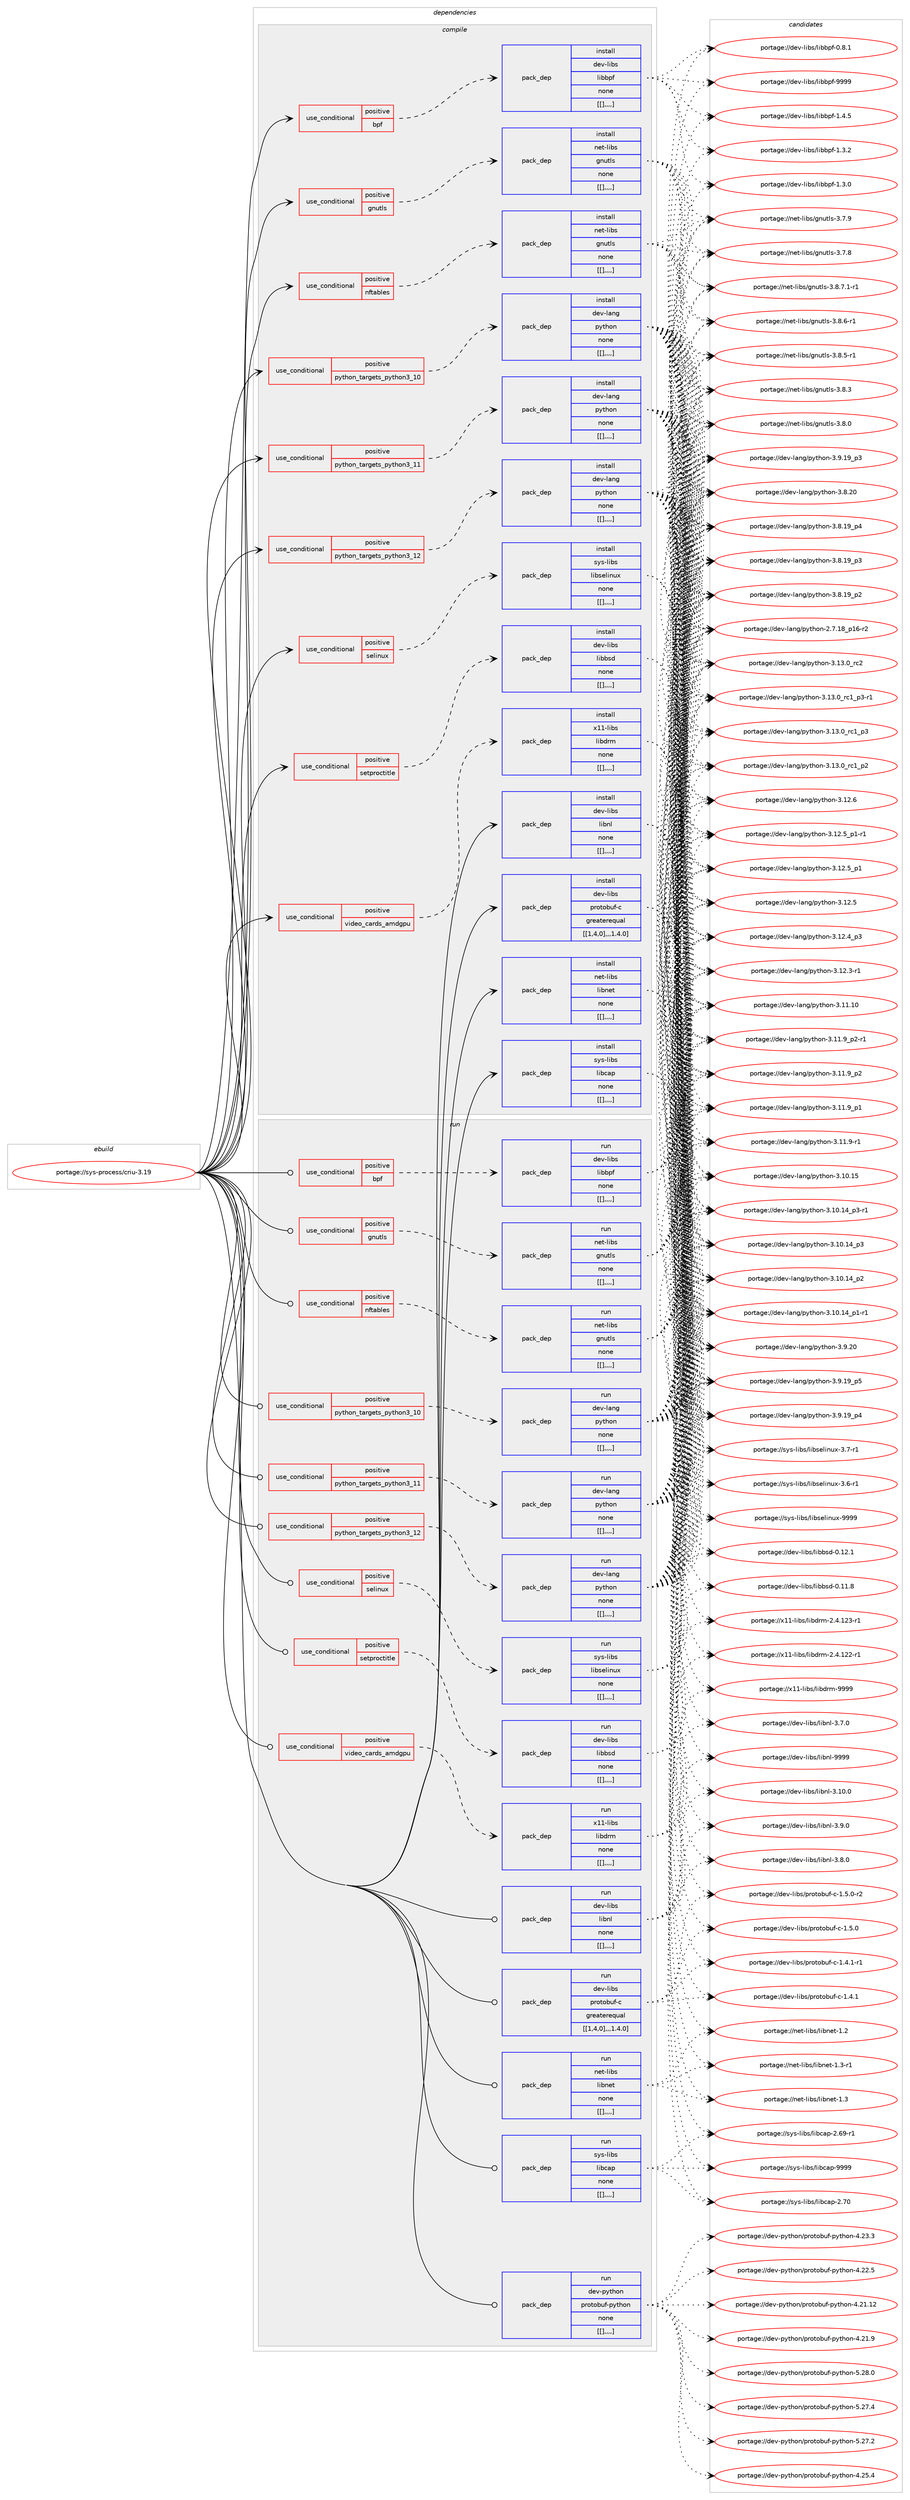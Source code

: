 digraph prolog {

# *************
# Graph options
# *************

newrank=true;
concentrate=true;
compound=true;
graph [rankdir=LR,fontname=Helvetica,fontsize=10,ranksep=1.5];#, ranksep=2.5, nodesep=0.2];
edge  [arrowhead=vee];
node  [fontname=Helvetica,fontsize=10];

# **********
# The ebuild
# **********

subgraph cluster_leftcol {
color=gray;
label=<<i>ebuild</i>>;
id [label="portage://sys-process/criu-3.19", color=red, width=4, href="../sys-process/criu-3.19.svg"];
}

# ****************
# The dependencies
# ****************

subgraph cluster_midcol {
color=gray;
label=<<i>dependencies</i>>;
subgraph cluster_compile {
fillcolor="#eeeeee";
style=filled;
label=<<i>compile</i>>;
subgraph cond123153 {
dependency461624 [label=<<TABLE BORDER="0" CELLBORDER="1" CELLSPACING="0" CELLPADDING="4"><TR><TD ROWSPAN="3" CELLPADDING="10">use_conditional</TD></TR><TR><TD>positive</TD></TR><TR><TD>bpf</TD></TR></TABLE>>, shape=none, color=red];
subgraph pack335342 {
dependency461625 [label=<<TABLE BORDER="0" CELLBORDER="1" CELLSPACING="0" CELLPADDING="4" WIDTH="220"><TR><TD ROWSPAN="6" CELLPADDING="30">pack_dep</TD></TR><TR><TD WIDTH="110">install</TD></TR><TR><TD>dev-libs</TD></TR><TR><TD>libbpf</TD></TR><TR><TD>none</TD></TR><TR><TD>[[],,,,]</TD></TR></TABLE>>, shape=none, color=blue];
}
dependency461624:e -> dependency461625:w [weight=20,style="dashed",arrowhead="vee"];
}
id:e -> dependency461624:w [weight=20,style="solid",arrowhead="vee"];
subgraph cond123154 {
dependency461626 [label=<<TABLE BORDER="0" CELLBORDER="1" CELLSPACING="0" CELLPADDING="4"><TR><TD ROWSPAN="3" CELLPADDING="10">use_conditional</TD></TR><TR><TD>positive</TD></TR><TR><TD>gnutls</TD></TR></TABLE>>, shape=none, color=red];
subgraph pack335343 {
dependency461627 [label=<<TABLE BORDER="0" CELLBORDER="1" CELLSPACING="0" CELLPADDING="4" WIDTH="220"><TR><TD ROWSPAN="6" CELLPADDING="30">pack_dep</TD></TR><TR><TD WIDTH="110">install</TD></TR><TR><TD>net-libs</TD></TR><TR><TD>gnutls</TD></TR><TR><TD>none</TD></TR><TR><TD>[[],,,,]</TD></TR></TABLE>>, shape=none, color=blue];
}
dependency461626:e -> dependency461627:w [weight=20,style="dashed",arrowhead="vee"];
}
id:e -> dependency461626:w [weight=20,style="solid",arrowhead="vee"];
subgraph cond123155 {
dependency461628 [label=<<TABLE BORDER="0" CELLBORDER="1" CELLSPACING="0" CELLPADDING="4"><TR><TD ROWSPAN="3" CELLPADDING="10">use_conditional</TD></TR><TR><TD>positive</TD></TR><TR><TD>nftables</TD></TR></TABLE>>, shape=none, color=red];
subgraph pack335344 {
dependency461629 [label=<<TABLE BORDER="0" CELLBORDER="1" CELLSPACING="0" CELLPADDING="4" WIDTH="220"><TR><TD ROWSPAN="6" CELLPADDING="30">pack_dep</TD></TR><TR><TD WIDTH="110">install</TD></TR><TR><TD>net-libs</TD></TR><TR><TD>gnutls</TD></TR><TR><TD>none</TD></TR><TR><TD>[[],,,,]</TD></TR></TABLE>>, shape=none, color=blue];
}
dependency461628:e -> dependency461629:w [weight=20,style="dashed",arrowhead="vee"];
}
id:e -> dependency461628:w [weight=20,style="solid",arrowhead="vee"];
subgraph cond123156 {
dependency461630 [label=<<TABLE BORDER="0" CELLBORDER="1" CELLSPACING="0" CELLPADDING="4"><TR><TD ROWSPAN="3" CELLPADDING="10">use_conditional</TD></TR><TR><TD>positive</TD></TR><TR><TD>python_targets_python3_10</TD></TR></TABLE>>, shape=none, color=red];
subgraph pack335345 {
dependency461631 [label=<<TABLE BORDER="0" CELLBORDER="1" CELLSPACING="0" CELLPADDING="4" WIDTH="220"><TR><TD ROWSPAN="6" CELLPADDING="30">pack_dep</TD></TR><TR><TD WIDTH="110">install</TD></TR><TR><TD>dev-lang</TD></TR><TR><TD>python</TD></TR><TR><TD>none</TD></TR><TR><TD>[[],,,,]</TD></TR></TABLE>>, shape=none, color=blue];
}
dependency461630:e -> dependency461631:w [weight=20,style="dashed",arrowhead="vee"];
}
id:e -> dependency461630:w [weight=20,style="solid",arrowhead="vee"];
subgraph cond123157 {
dependency461632 [label=<<TABLE BORDER="0" CELLBORDER="1" CELLSPACING="0" CELLPADDING="4"><TR><TD ROWSPAN="3" CELLPADDING="10">use_conditional</TD></TR><TR><TD>positive</TD></TR><TR><TD>python_targets_python3_11</TD></TR></TABLE>>, shape=none, color=red];
subgraph pack335346 {
dependency461633 [label=<<TABLE BORDER="0" CELLBORDER="1" CELLSPACING="0" CELLPADDING="4" WIDTH="220"><TR><TD ROWSPAN="6" CELLPADDING="30">pack_dep</TD></TR><TR><TD WIDTH="110">install</TD></TR><TR><TD>dev-lang</TD></TR><TR><TD>python</TD></TR><TR><TD>none</TD></TR><TR><TD>[[],,,,]</TD></TR></TABLE>>, shape=none, color=blue];
}
dependency461632:e -> dependency461633:w [weight=20,style="dashed",arrowhead="vee"];
}
id:e -> dependency461632:w [weight=20,style="solid",arrowhead="vee"];
subgraph cond123158 {
dependency461634 [label=<<TABLE BORDER="0" CELLBORDER="1" CELLSPACING="0" CELLPADDING="4"><TR><TD ROWSPAN="3" CELLPADDING="10">use_conditional</TD></TR><TR><TD>positive</TD></TR><TR><TD>python_targets_python3_12</TD></TR></TABLE>>, shape=none, color=red];
subgraph pack335347 {
dependency461635 [label=<<TABLE BORDER="0" CELLBORDER="1" CELLSPACING="0" CELLPADDING="4" WIDTH="220"><TR><TD ROWSPAN="6" CELLPADDING="30">pack_dep</TD></TR><TR><TD WIDTH="110">install</TD></TR><TR><TD>dev-lang</TD></TR><TR><TD>python</TD></TR><TR><TD>none</TD></TR><TR><TD>[[],,,,]</TD></TR></TABLE>>, shape=none, color=blue];
}
dependency461634:e -> dependency461635:w [weight=20,style="dashed",arrowhead="vee"];
}
id:e -> dependency461634:w [weight=20,style="solid",arrowhead="vee"];
subgraph cond123159 {
dependency461636 [label=<<TABLE BORDER="0" CELLBORDER="1" CELLSPACING="0" CELLPADDING="4"><TR><TD ROWSPAN="3" CELLPADDING="10">use_conditional</TD></TR><TR><TD>positive</TD></TR><TR><TD>selinux</TD></TR></TABLE>>, shape=none, color=red];
subgraph pack335348 {
dependency461637 [label=<<TABLE BORDER="0" CELLBORDER="1" CELLSPACING="0" CELLPADDING="4" WIDTH="220"><TR><TD ROWSPAN="6" CELLPADDING="30">pack_dep</TD></TR><TR><TD WIDTH="110">install</TD></TR><TR><TD>sys-libs</TD></TR><TR><TD>libselinux</TD></TR><TR><TD>none</TD></TR><TR><TD>[[],,,,]</TD></TR></TABLE>>, shape=none, color=blue];
}
dependency461636:e -> dependency461637:w [weight=20,style="dashed",arrowhead="vee"];
}
id:e -> dependency461636:w [weight=20,style="solid",arrowhead="vee"];
subgraph cond123160 {
dependency461638 [label=<<TABLE BORDER="0" CELLBORDER="1" CELLSPACING="0" CELLPADDING="4"><TR><TD ROWSPAN="3" CELLPADDING="10">use_conditional</TD></TR><TR><TD>positive</TD></TR><TR><TD>setproctitle</TD></TR></TABLE>>, shape=none, color=red];
subgraph pack335349 {
dependency461639 [label=<<TABLE BORDER="0" CELLBORDER="1" CELLSPACING="0" CELLPADDING="4" WIDTH="220"><TR><TD ROWSPAN="6" CELLPADDING="30">pack_dep</TD></TR><TR><TD WIDTH="110">install</TD></TR><TR><TD>dev-libs</TD></TR><TR><TD>libbsd</TD></TR><TR><TD>none</TD></TR><TR><TD>[[],,,,]</TD></TR></TABLE>>, shape=none, color=blue];
}
dependency461638:e -> dependency461639:w [weight=20,style="dashed",arrowhead="vee"];
}
id:e -> dependency461638:w [weight=20,style="solid",arrowhead="vee"];
subgraph cond123161 {
dependency461640 [label=<<TABLE BORDER="0" CELLBORDER="1" CELLSPACING="0" CELLPADDING="4"><TR><TD ROWSPAN="3" CELLPADDING="10">use_conditional</TD></TR><TR><TD>positive</TD></TR><TR><TD>video_cards_amdgpu</TD></TR></TABLE>>, shape=none, color=red];
subgraph pack335350 {
dependency461641 [label=<<TABLE BORDER="0" CELLBORDER="1" CELLSPACING="0" CELLPADDING="4" WIDTH="220"><TR><TD ROWSPAN="6" CELLPADDING="30">pack_dep</TD></TR><TR><TD WIDTH="110">install</TD></TR><TR><TD>x11-libs</TD></TR><TR><TD>libdrm</TD></TR><TR><TD>none</TD></TR><TR><TD>[[],,,,]</TD></TR></TABLE>>, shape=none, color=blue];
}
dependency461640:e -> dependency461641:w [weight=20,style="dashed",arrowhead="vee"];
}
id:e -> dependency461640:w [weight=20,style="solid",arrowhead="vee"];
subgraph pack335351 {
dependency461642 [label=<<TABLE BORDER="0" CELLBORDER="1" CELLSPACING="0" CELLPADDING="4" WIDTH="220"><TR><TD ROWSPAN="6" CELLPADDING="30">pack_dep</TD></TR><TR><TD WIDTH="110">install</TD></TR><TR><TD>dev-libs</TD></TR><TR><TD>libnl</TD></TR><TR><TD>none</TD></TR><TR><TD>[[],,,,]</TD></TR></TABLE>>, shape=none, color=blue];
}
id:e -> dependency461642:w [weight=20,style="solid",arrowhead="vee"];
subgraph pack335352 {
dependency461643 [label=<<TABLE BORDER="0" CELLBORDER="1" CELLSPACING="0" CELLPADDING="4" WIDTH="220"><TR><TD ROWSPAN="6" CELLPADDING="30">pack_dep</TD></TR><TR><TD WIDTH="110">install</TD></TR><TR><TD>dev-libs</TD></TR><TR><TD>protobuf-c</TD></TR><TR><TD>greaterequal</TD></TR><TR><TD>[[1,4,0],,,1.4.0]</TD></TR></TABLE>>, shape=none, color=blue];
}
id:e -> dependency461643:w [weight=20,style="solid",arrowhead="vee"];
subgraph pack335353 {
dependency461644 [label=<<TABLE BORDER="0" CELLBORDER="1" CELLSPACING="0" CELLPADDING="4" WIDTH="220"><TR><TD ROWSPAN="6" CELLPADDING="30">pack_dep</TD></TR><TR><TD WIDTH="110">install</TD></TR><TR><TD>net-libs</TD></TR><TR><TD>libnet</TD></TR><TR><TD>none</TD></TR><TR><TD>[[],,,,]</TD></TR></TABLE>>, shape=none, color=blue];
}
id:e -> dependency461644:w [weight=20,style="solid",arrowhead="vee"];
subgraph pack335354 {
dependency461645 [label=<<TABLE BORDER="0" CELLBORDER="1" CELLSPACING="0" CELLPADDING="4" WIDTH="220"><TR><TD ROWSPAN="6" CELLPADDING="30">pack_dep</TD></TR><TR><TD WIDTH="110">install</TD></TR><TR><TD>sys-libs</TD></TR><TR><TD>libcap</TD></TR><TR><TD>none</TD></TR><TR><TD>[[],,,,]</TD></TR></TABLE>>, shape=none, color=blue];
}
id:e -> dependency461645:w [weight=20,style="solid",arrowhead="vee"];
}
subgraph cluster_compileandrun {
fillcolor="#eeeeee";
style=filled;
label=<<i>compile and run</i>>;
}
subgraph cluster_run {
fillcolor="#eeeeee";
style=filled;
label=<<i>run</i>>;
subgraph cond123162 {
dependency461646 [label=<<TABLE BORDER="0" CELLBORDER="1" CELLSPACING="0" CELLPADDING="4"><TR><TD ROWSPAN="3" CELLPADDING="10">use_conditional</TD></TR><TR><TD>positive</TD></TR><TR><TD>bpf</TD></TR></TABLE>>, shape=none, color=red];
subgraph pack335355 {
dependency461647 [label=<<TABLE BORDER="0" CELLBORDER="1" CELLSPACING="0" CELLPADDING="4" WIDTH="220"><TR><TD ROWSPAN="6" CELLPADDING="30">pack_dep</TD></TR><TR><TD WIDTH="110">run</TD></TR><TR><TD>dev-libs</TD></TR><TR><TD>libbpf</TD></TR><TR><TD>none</TD></TR><TR><TD>[[],,,,]</TD></TR></TABLE>>, shape=none, color=blue];
}
dependency461646:e -> dependency461647:w [weight=20,style="dashed",arrowhead="vee"];
}
id:e -> dependency461646:w [weight=20,style="solid",arrowhead="odot"];
subgraph cond123163 {
dependency461648 [label=<<TABLE BORDER="0" CELLBORDER="1" CELLSPACING="0" CELLPADDING="4"><TR><TD ROWSPAN="3" CELLPADDING="10">use_conditional</TD></TR><TR><TD>positive</TD></TR><TR><TD>gnutls</TD></TR></TABLE>>, shape=none, color=red];
subgraph pack335356 {
dependency461649 [label=<<TABLE BORDER="0" CELLBORDER="1" CELLSPACING="0" CELLPADDING="4" WIDTH="220"><TR><TD ROWSPAN="6" CELLPADDING="30">pack_dep</TD></TR><TR><TD WIDTH="110">run</TD></TR><TR><TD>net-libs</TD></TR><TR><TD>gnutls</TD></TR><TR><TD>none</TD></TR><TR><TD>[[],,,,]</TD></TR></TABLE>>, shape=none, color=blue];
}
dependency461648:e -> dependency461649:w [weight=20,style="dashed",arrowhead="vee"];
}
id:e -> dependency461648:w [weight=20,style="solid",arrowhead="odot"];
subgraph cond123164 {
dependency461650 [label=<<TABLE BORDER="0" CELLBORDER="1" CELLSPACING="0" CELLPADDING="4"><TR><TD ROWSPAN="3" CELLPADDING="10">use_conditional</TD></TR><TR><TD>positive</TD></TR><TR><TD>nftables</TD></TR></TABLE>>, shape=none, color=red];
subgraph pack335357 {
dependency461651 [label=<<TABLE BORDER="0" CELLBORDER="1" CELLSPACING="0" CELLPADDING="4" WIDTH="220"><TR><TD ROWSPAN="6" CELLPADDING="30">pack_dep</TD></TR><TR><TD WIDTH="110">run</TD></TR><TR><TD>net-libs</TD></TR><TR><TD>gnutls</TD></TR><TR><TD>none</TD></TR><TR><TD>[[],,,,]</TD></TR></TABLE>>, shape=none, color=blue];
}
dependency461650:e -> dependency461651:w [weight=20,style="dashed",arrowhead="vee"];
}
id:e -> dependency461650:w [weight=20,style="solid",arrowhead="odot"];
subgraph cond123165 {
dependency461652 [label=<<TABLE BORDER="0" CELLBORDER="1" CELLSPACING="0" CELLPADDING="4"><TR><TD ROWSPAN="3" CELLPADDING="10">use_conditional</TD></TR><TR><TD>positive</TD></TR><TR><TD>python_targets_python3_10</TD></TR></TABLE>>, shape=none, color=red];
subgraph pack335358 {
dependency461653 [label=<<TABLE BORDER="0" CELLBORDER="1" CELLSPACING="0" CELLPADDING="4" WIDTH="220"><TR><TD ROWSPAN="6" CELLPADDING="30">pack_dep</TD></TR><TR><TD WIDTH="110">run</TD></TR><TR><TD>dev-lang</TD></TR><TR><TD>python</TD></TR><TR><TD>none</TD></TR><TR><TD>[[],,,,]</TD></TR></TABLE>>, shape=none, color=blue];
}
dependency461652:e -> dependency461653:w [weight=20,style="dashed",arrowhead="vee"];
}
id:e -> dependency461652:w [weight=20,style="solid",arrowhead="odot"];
subgraph cond123166 {
dependency461654 [label=<<TABLE BORDER="0" CELLBORDER="1" CELLSPACING="0" CELLPADDING="4"><TR><TD ROWSPAN="3" CELLPADDING="10">use_conditional</TD></TR><TR><TD>positive</TD></TR><TR><TD>python_targets_python3_11</TD></TR></TABLE>>, shape=none, color=red];
subgraph pack335359 {
dependency461655 [label=<<TABLE BORDER="0" CELLBORDER="1" CELLSPACING="0" CELLPADDING="4" WIDTH="220"><TR><TD ROWSPAN="6" CELLPADDING="30">pack_dep</TD></TR><TR><TD WIDTH="110">run</TD></TR><TR><TD>dev-lang</TD></TR><TR><TD>python</TD></TR><TR><TD>none</TD></TR><TR><TD>[[],,,,]</TD></TR></TABLE>>, shape=none, color=blue];
}
dependency461654:e -> dependency461655:w [weight=20,style="dashed",arrowhead="vee"];
}
id:e -> dependency461654:w [weight=20,style="solid",arrowhead="odot"];
subgraph cond123167 {
dependency461656 [label=<<TABLE BORDER="0" CELLBORDER="1" CELLSPACING="0" CELLPADDING="4"><TR><TD ROWSPAN="3" CELLPADDING="10">use_conditional</TD></TR><TR><TD>positive</TD></TR><TR><TD>python_targets_python3_12</TD></TR></TABLE>>, shape=none, color=red];
subgraph pack335360 {
dependency461657 [label=<<TABLE BORDER="0" CELLBORDER="1" CELLSPACING="0" CELLPADDING="4" WIDTH="220"><TR><TD ROWSPAN="6" CELLPADDING="30">pack_dep</TD></TR><TR><TD WIDTH="110">run</TD></TR><TR><TD>dev-lang</TD></TR><TR><TD>python</TD></TR><TR><TD>none</TD></TR><TR><TD>[[],,,,]</TD></TR></TABLE>>, shape=none, color=blue];
}
dependency461656:e -> dependency461657:w [weight=20,style="dashed",arrowhead="vee"];
}
id:e -> dependency461656:w [weight=20,style="solid",arrowhead="odot"];
subgraph cond123168 {
dependency461658 [label=<<TABLE BORDER="0" CELLBORDER="1" CELLSPACING="0" CELLPADDING="4"><TR><TD ROWSPAN="3" CELLPADDING="10">use_conditional</TD></TR><TR><TD>positive</TD></TR><TR><TD>selinux</TD></TR></TABLE>>, shape=none, color=red];
subgraph pack335361 {
dependency461659 [label=<<TABLE BORDER="0" CELLBORDER="1" CELLSPACING="0" CELLPADDING="4" WIDTH="220"><TR><TD ROWSPAN="6" CELLPADDING="30">pack_dep</TD></TR><TR><TD WIDTH="110">run</TD></TR><TR><TD>sys-libs</TD></TR><TR><TD>libselinux</TD></TR><TR><TD>none</TD></TR><TR><TD>[[],,,,]</TD></TR></TABLE>>, shape=none, color=blue];
}
dependency461658:e -> dependency461659:w [weight=20,style="dashed",arrowhead="vee"];
}
id:e -> dependency461658:w [weight=20,style="solid",arrowhead="odot"];
subgraph cond123169 {
dependency461660 [label=<<TABLE BORDER="0" CELLBORDER="1" CELLSPACING="0" CELLPADDING="4"><TR><TD ROWSPAN="3" CELLPADDING="10">use_conditional</TD></TR><TR><TD>positive</TD></TR><TR><TD>setproctitle</TD></TR></TABLE>>, shape=none, color=red];
subgraph pack335362 {
dependency461661 [label=<<TABLE BORDER="0" CELLBORDER="1" CELLSPACING="0" CELLPADDING="4" WIDTH="220"><TR><TD ROWSPAN="6" CELLPADDING="30">pack_dep</TD></TR><TR><TD WIDTH="110">run</TD></TR><TR><TD>dev-libs</TD></TR><TR><TD>libbsd</TD></TR><TR><TD>none</TD></TR><TR><TD>[[],,,,]</TD></TR></TABLE>>, shape=none, color=blue];
}
dependency461660:e -> dependency461661:w [weight=20,style="dashed",arrowhead="vee"];
}
id:e -> dependency461660:w [weight=20,style="solid",arrowhead="odot"];
subgraph cond123170 {
dependency461662 [label=<<TABLE BORDER="0" CELLBORDER="1" CELLSPACING="0" CELLPADDING="4"><TR><TD ROWSPAN="3" CELLPADDING="10">use_conditional</TD></TR><TR><TD>positive</TD></TR><TR><TD>video_cards_amdgpu</TD></TR></TABLE>>, shape=none, color=red];
subgraph pack335363 {
dependency461663 [label=<<TABLE BORDER="0" CELLBORDER="1" CELLSPACING="0" CELLPADDING="4" WIDTH="220"><TR><TD ROWSPAN="6" CELLPADDING="30">pack_dep</TD></TR><TR><TD WIDTH="110">run</TD></TR><TR><TD>x11-libs</TD></TR><TR><TD>libdrm</TD></TR><TR><TD>none</TD></TR><TR><TD>[[],,,,]</TD></TR></TABLE>>, shape=none, color=blue];
}
dependency461662:e -> dependency461663:w [weight=20,style="dashed",arrowhead="vee"];
}
id:e -> dependency461662:w [weight=20,style="solid",arrowhead="odot"];
subgraph pack335364 {
dependency461664 [label=<<TABLE BORDER="0" CELLBORDER="1" CELLSPACING="0" CELLPADDING="4" WIDTH="220"><TR><TD ROWSPAN="6" CELLPADDING="30">pack_dep</TD></TR><TR><TD WIDTH="110">run</TD></TR><TR><TD>dev-libs</TD></TR><TR><TD>libnl</TD></TR><TR><TD>none</TD></TR><TR><TD>[[],,,,]</TD></TR></TABLE>>, shape=none, color=blue];
}
id:e -> dependency461664:w [weight=20,style="solid",arrowhead="odot"];
subgraph pack335365 {
dependency461665 [label=<<TABLE BORDER="0" CELLBORDER="1" CELLSPACING="0" CELLPADDING="4" WIDTH="220"><TR><TD ROWSPAN="6" CELLPADDING="30">pack_dep</TD></TR><TR><TD WIDTH="110">run</TD></TR><TR><TD>dev-libs</TD></TR><TR><TD>protobuf-c</TD></TR><TR><TD>greaterequal</TD></TR><TR><TD>[[1,4,0],,,1.4.0]</TD></TR></TABLE>>, shape=none, color=blue];
}
id:e -> dependency461665:w [weight=20,style="solid",arrowhead="odot"];
subgraph pack335366 {
dependency461666 [label=<<TABLE BORDER="0" CELLBORDER="1" CELLSPACING="0" CELLPADDING="4" WIDTH="220"><TR><TD ROWSPAN="6" CELLPADDING="30">pack_dep</TD></TR><TR><TD WIDTH="110">run</TD></TR><TR><TD>dev-python</TD></TR><TR><TD>protobuf-python</TD></TR><TR><TD>none</TD></TR><TR><TD>[[],,,,]</TD></TR></TABLE>>, shape=none, color=blue];
}
id:e -> dependency461666:w [weight=20,style="solid",arrowhead="odot"];
subgraph pack335367 {
dependency461667 [label=<<TABLE BORDER="0" CELLBORDER="1" CELLSPACING="0" CELLPADDING="4" WIDTH="220"><TR><TD ROWSPAN="6" CELLPADDING="30">pack_dep</TD></TR><TR><TD WIDTH="110">run</TD></TR><TR><TD>net-libs</TD></TR><TR><TD>libnet</TD></TR><TR><TD>none</TD></TR><TR><TD>[[],,,,]</TD></TR></TABLE>>, shape=none, color=blue];
}
id:e -> dependency461667:w [weight=20,style="solid",arrowhead="odot"];
subgraph pack335368 {
dependency461668 [label=<<TABLE BORDER="0" CELLBORDER="1" CELLSPACING="0" CELLPADDING="4" WIDTH="220"><TR><TD ROWSPAN="6" CELLPADDING="30">pack_dep</TD></TR><TR><TD WIDTH="110">run</TD></TR><TR><TD>sys-libs</TD></TR><TR><TD>libcap</TD></TR><TR><TD>none</TD></TR><TR><TD>[[],,,,]</TD></TR></TABLE>>, shape=none, color=blue];
}
id:e -> dependency461668:w [weight=20,style="solid",arrowhead="odot"];
}
}

# **************
# The candidates
# **************

subgraph cluster_choices {
rank=same;
color=gray;
label=<<i>candidates</i>>;

subgraph choice335342 {
color=black;
nodesep=1;
choice10010111845108105981154710810598981121024557575757 [label="portage://dev-libs/libbpf-9999", color=red, width=4,href="../dev-libs/libbpf-9999.svg"];
choice1001011184510810598115471081059898112102454946524653 [label="portage://dev-libs/libbpf-1.4.5", color=red, width=4,href="../dev-libs/libbpf-1.4.5.svg"];
choice1001011184510810598115471081059898112102454946514650 [label="portage://dev-libs/libbpf-1.3.2", color=red, width=4,href="../dev-libs/libbpf-1.3.2.svg"];
choice1001011184510810598115471081059898112102454946514648 [label="portage://dev-libs/libbpf-1.3.0", color=red, width=4,href="../dev-libs/libbpf-1.3.0.svg"];
choice1001011184510810598115471081059898112102454846564649 [label="portage://dev-libs/libbpf-0.8.1", color=red, width=4,href="../dev-libs/libbpf-0.8.1.svg"];
dependency461625:e -> choice10010111845108105981154710810598981121024557575757:w [style=dotted,weight="100"];
dependency461625:e -> choice1001011184510810598115471081059898112102454946524653:w [style=dotted,weight="100"];
dependency461625:e -> choice1001011184510810598115471081059898112102454946514650:w [style=dotted,weight="100"];
dependency461625:e -> choice1001011184510810598115471081059898112102454946514648:w [style=dotted,weight="100"];
dependency461625:e -> choice1001011184510810598115471081059898112102454846564649:w [style=dotted,weight="100"];
}
subgraph choice335343 {
color=black;
nodesep=1;
choice11010111645108105981154710311011711610811545514656465546494511449 [label="portage://net-libs/gnutls-3.8.7.1-r1", color=red, width=4,href="../net-libs/gnutls-3.8.7.1-r1.svg"];
choice1101011164510810598115471031101171161081154551465646544511449 [label="portage://net-libs/gnutls-3.8.6-r1", color=red, width=4,href="../net-libs/gnutls-3.8.6-r1.svg"];
choice1101011164510810598115471031101171161081154551465646534511449 [label="portage://net-libs/gnutls-3.8.5-r1", color=red, width=4,href="../net-libs/gnutls-3.8.5-r1.svg"];
choice110101116451081059811547103110117116108115455146564651 [label="portage://net-libs/gnutls-3.8.3", color=red, width=4,href="../net-libs/gnutls-3.8.3.svg"];
choice110101116451081059811547103110117116108115455146564648 [label="portage://net-libs/gnutls-3.8.0", color=red, width=4,href="../net-libs/gnutls-3.8.0.svg"];
choice110101116451081059811547103110117116108115455146554657 [label="portage://net-libs/gnutls-3.7.9", color=red, width=4,href="../net-libs/gnutls-3.7.9.svg"];
choice110101116451081059811547103110117116108115455146554656 [label="portage://net-libs/gnutls-3.7.8", color=red, width=4,href="../net-libs/gnutls-3.7.8.svg"];
dependency461627:e -> choice11010111645108105981154710311011711610811545514656465546494511449:w [style=dotted,weight="100"];
dependency461627:e -> choice1101011164510810598115471031101171161081154551465646544511449:w [style=dotted,weight="100"];
dependency461627:e -> choice1101011164510810598115471031101171161081154551465646534511449:w [style=dotted,weight="100"];
dependency461627:e -> choice110101116451081059811547103110117116108115455146564651:w [style=dotted,weight="100"];
dependency461627:e -> choice110101116451081059811547103110117116108115455146564648:w [style=dotted,weight="100"];
dependency461627:e -> choice110101116451081059811547103110117116108115455146554657:w [style=dotted,weight="100"];
dependency461627:e -> choice110101116451081059811547103110117116108115455146554656:w [style=dotted,weight="100"];
}
subgraph choice335344 {
color=black;
nodesep=1;
choice11010111645108105981154710311011711610811545514656465546494511449 [label="portage://net-libs/gnutls-3.8.7.1-r1", color=red, width=4,href="../net-libs/gnutls-3.8.7.1-r1.svg"];
choice1101011164510810598115471031101171161081154551465646544511449 [label="portage://net-libs/gnutls-3.8.6-r1", color=red, width=4,href="../net-libs/gnutls-3.8.6-r1.svg"];
choice1101011164510810598115471031101171161081154551465646534511449 [label="portage://net-libs/gnutls-3.8.5-r1", color=red, width=4,href="../net-libs/gnutls-3.8.5-r1.svg"];
choice110101116451081059811547103110117116108115455146564651 [label="portage://net-libs/gnutls-3.8.3", color=red, width=4,href="../net-libs/gnutls-3.8.3.svg"];
choice110101116451081059811547103110117116108115455146564648 [label="portage://net-libs/gnutls-3.8.0", color=red, width=4,href="../net-libs/gnutls-3.8.0.svg"];
choice110101116451081059811547103110117116108115455146554657 [label="portage://net-libs/gnutls-3.7.9", color=red, width=4,href="../net-libs/gnutls-3.7.9.svg"];
choice110101116451081059811547103110117116108115455146554656 [label="portage://net-libs/gnutls-3.7.8", color=red, width=4,href="../net-libs/gnutls-3.7.8.svg"];
dependency461629:e -> choice11010111645108105981154710311011711610811545514656465546494511449:w [style=dotted,weight="100"];
dependency461629:e -> choice1101011164510810598115471031101171161081154551465646544511449:w [style=dotted,weight="100"];
dependency461629:e -> choice1101011164510810598115471031101171161081154551465646534511449:w [style=dotted,weight="100"];
dependency461629:e -> choice110101116451081059811547103110117116108115455146564651:w [style=dotted,weight="100"];
dependency461629:e -> choice110101116451081059811547103110117116108115455146564648:w [style=dotted,weight="100"];
dependency461629:e -> choice110101116451081059811547103110117116108115455146554657:w [style=dotted,weight="100"];
dependency461629:e -> choice110101116451081059811547103110117116108115455146554656:w [style=dotted,weight="100"];
}
subgraph choice335345 {
color=black;
nodesep=1;
choice10010111845108971101034711212111610411111045514649514648951149950 [label="portage://dev-lang/python-3.13.0_rc2", color=red, width=4,href="../dev-lang/python-3.13.0_rc2.svg"];
choice1001011184510897110103471121211161041111104551464951464895114994995112514511449 [label="portage://dev-lang/python-3.13.0_rc1_p3-r1", color=red, width=4,href="../dev-lang/python-3.13.0_rc1_p3-r1.svg"];
choice100101118451089711010347112121116104111110455146495146489511499499511251 [label="portage://dev-lang/python-3.13.0_rc1_p3", color=red, width=4,href="../dev-lang/python-3.13.0_rc1_p3.svg"];
choice100101118451089711010347112121116104111110455146495146489511499499511250 [label="portage://dev-lang/python-3.13.0_rc1_p2", color=red, width=4,href="../dev-lang/python-3.13.0_rc1_p2.svg"];
choice10010111845108971101034711212111610411111045514649504654 [label="portage://dev-lang/python-3.12.6", color=red, width=4,href="../dev-lang/python-3.12.6.svg"];
choice1001011184510897110103471121211161041111104551464950465395112494511449 [label="portage://dev-lang/python-3.12.5_p1-r1", color=red, width=4,href="../dev-lang/python-3.12.5_p1-r1.svg"];
choice100101118451089711010347112121116104111110455146495046539511249 [label="portage://dev-lang/python-3.12.5_p1", color=red, width=4,href="../dev-lang/python-3.12.5_p1.svg"];
choice10010111845108971101034711212111610411111045514649504653 [label="portage://dev-lang/python-3.12.5", color=red, width=4,href="../dev-lang/python-3.12.5.svg"];
choice100101118451089711010347112121116104111110455146495046529511251 [label="portage://dev-lang/python-3.12.4_p3", color=red, width=4,href="../dev-lang/python-3.12.4_p3.svg"];
choice100101118451089711010347112121116104111110455146495046514511449 [label="portage://dev-lang/python-3.12.3-r1", color=red, width=4,href="../dev-lang/python-3.12.3-r1.svg"];
choice1001011184510897110103471121211161041111104551464949464948 [label="portage://dev-lang/python-3.11.10", color=red, width=4,href="../dev-lang/python-3.11.10.svg"];
choice1001011184510897110103471121211161041111104551464949465795112504511449 [label="portage://dev-lang/python-3.11.9_p2-r1", color=red, width=4,href="../dev-lang/python-3.11.9_p2-r1.svg"];
choice100101118451089711010347112121116104111110455146494946579511250 [label="portage://dev-lang/python-3.11.9_p2", color=red, width=4,href="../dev-lang/python-3.11.9_p2.svg"];
choice100101118451089711010347112121116104111110455146494946579511249 [label="portage://dev-lang/python-3.11.9_p1", color=red, width=4,href="../dev-lang/python-3.11.9_p1.svg"];
choice100101118451089711010347112121116104111110455146494946574511449 [label="portage://dev-lang/python-3.11.9-r1", color=red, width=4,href="../dev-lang/python-3.11.9-r1.svg"];
choice1001011184510897110103471121211161041111104551464948464953 [label="portage://dev-lang/python-3.10.15", color=red, width=4,href="../dev-lang/python-3.10.15.svg"];
choice100101118451089711010347112121116104111110455146494846495295112514511449 [label="portage://dev-lang/python-3.10.14_p3-r1", color=red, width=4,href="../dev-lang/python-3.10.14_p3-r1.svg"];
choice10010111845108971101034711212111610411111045514649484649529511251 [label="portage://dev-lang/python-3.10.14_p3", color=red, width=4,href="../dev-lang/python-3.10.14_p3.svg"];
choice10010111845108971101034711212111610411111045514649484649529511250 [label="portage://dev-lang/python-3.10.14_p2", color=red, width=4,href="../dev-lang/python-3.10.14_p2.svg"];
choice100101118451089711010347112121116104111110455146494846495295112494511449 [label="portage://dev-lang/python-3.10.14_p1-r1", color=red, width=4,href="../dev-lang/python-3.10.14_p1-r1.svg"];
choice10010111845108971101034711212111610411111045514657465048 [label="portage://dev-lang/python-3.9.20", color=red, width=4,href="../dev-lang/python-3.9.20.svg"];
choice100101118451089711010347112121116104111110455146574649579511253 [label="portage://dev-lang/python-3.9.19_p5", color=red, width=4,href="../dev-lang/python-3.9.19_p5.svg"];
choice100101118451089711010347112121116104111110455146574649579511252 [label="portage://dev-lang/python-3.9.19_p4", color=red, width=4,href="../dev-lang/python-3.9.19_p4.svg"];
choice100101118451089711010347112121116104111110455146574649579511251 [label="portage://dev-lang/python-3.9.19_p3", color=red, width=4,href="../dev-lang/python-3.9.19_p3.svg"];
choice10010111845108971101034711212111610411111045514656465048 [label="portage://dev-lang/python-3.8.20", color=red, width=4,href="../dev-lang/python-3.8.20.svg"];
choice100101118451089711010347112121116104111110455146564649579511252 [label="portage://dev-lang/python-3.8.19_p4", color=red, width=4,href="../dev-lang/python-3.8.19_p4.svg"];
choice100101118451089711010347112121116104111110455146564649579511251 [label="portage://dev-lang/python-3.8.19_p3", color=red, width=4,href="../dev-lang/python-3.8.19_p3.svg"];
choice100101118451089711010347112121116104111110455146564649579511250 [label="portage://dev-lang/python-3.8.19_p2", color=red, width=4,href="../dev-lang/python-3.8.19_p2.svg"];
choice100101118451089711010347112121116104111110455046554649569511249544511450 [label="portage://dev-lang/python-2.7.18_p16-r2", color=red, width=4,href="../dev-lang/python-2.7.18_p16-r2.svg"];
dependency461631:e -> choice10010111845108971101034711212111610411111045514649514648951149950:w [style=dotted,weight="100"];
dependency461631:e -> choice1001011184510897110103471121211161041111104551464951464895114994995112514511449:w [style=dotted,weight="100"];
dependency461631:e -> choice100101118451089711010347112121116104111110455146495146489511499499511251:w [style=dotted,weight="100"];
dependency461631:e -> choice100101118451089711010347112121116104111110455146495146489511499499511250:w [style=dotted,weight="100"];
dependency461631:e -> choice10010111845108971101034711212111610411111045514649504654:w [style=dotted,weight="100"];
dependency461631:e -> choice1001011184510897110103471121211161041111104551464950465395112494511449:w [style=dotted,weight="100"];
dependency461631:e -> choice100101118451089711010347112121116104111110455146495046539511249:w [style=dotted,weight="100"];
dependency461631:e -> choice10010111845108971101034711212111610411111045514649504653:w [style=dotted,weight="100"];
dependency461631:e -> choice100101118451089711010347112121116104111110455146495046529511251:w [style=dotted,weight="100"];
dependency461631:e -> choice100101118451089711010347112121116104111110455146495046514511449:w [style=dotted,weight="100"];
dependency461631:e -> choice1001011184510897110103471121211161041111104551464949464948:w [style=dotted,weight="100"];
dependency461631:e -> choice1001011184510897110103471121211161041111104551464949465795112504511449:w [style=dotted,weight="100"];
dependency461631:e -> choice100101118451089711010347112121116104111110455146494946579511250:w [style=dotted,weight="100"];
dependency461631:e -> choice100101118451089711010347112121116104111110455146494946579511249:w [style=dotted,weight="100"];
dependency461631:e -> choice100101118451089711010347112121116104111110455146494946574511449:w [style=dotted,weight="100"];
dependency461631:e -> choice1001011184510897110103471121211161041111104551464948464953:w [style=dotted,weight="100"];
dependency461631:e -> choice100101118451089711010347112121116104111110455146494846495295112514511449:w [style=dotted,weight="100"];
dependency461631:e -> choice10010111845108971101034711212111610411111045514649484649529511251:w [style=dotted,weight="100"];
dependency461631:e -> choice10010111845108971101034711212111610411111045514649484649529511250:w [style=dotted,weight="100"];
dependency461631:e -> choice100101118451089711010347112121116104111110455146494846495295112494511449:w [style=dotted,weight="100"];
dependency461631:e -> choice10010111845108971101034711212111610411111045514657465048:w [style=dotted,weight="100"];
dependency461631:e -> choice100101118451089711010347112121116104111110455146574649579511253:w [style=dotted,weight="100"];
dependency461631:e -> choice100101118451089711010347112121116104111110455146574649579511252:w [style=dotted,weight="100"];
dependency461631:e -> choice100101118451089711010347112121116104111110455146574649579511251:w [style=dotted,weight="100"];
dependency461631:e -> choice10010111845108971101034711212111610411111045514656465048:w [style=dotted,weight="100"];
dependency461631:e -> choice100101118451089711010347112121116104111110455146564649579511252:w [style=dotted,weight="100"];
dependency461631:e -> choice100101118451089711010347112121116104111110455146564649579511251:w [style=dotted,weight="100"];
dependency461631:e -> choice100101118451089711010347112121116104111110455146564649579511250:w [style=dotted,weight="100"];
dependency461631:e -> choice100101118451089711010347112121116104111110455046554649569511249544511450:w [style=dotted,weight="100"];
}
subgraph choice335346 {
color=black;
nodesep=1;
choice10010111845108971101034711212111610411111045514649514648951149950 [label="portage://dev-lang/python-3.13.0_rc2", color=red, width=4,href="../dev-lang/python-3.13.0_rc2.svg"];
choice1001011184510897110103471121211161041111104551464951464895114994995112514511449 [label="portage://dev-lang/python-3.13.0_rc1_p3-r1", color=red, width=4,href="../dev-lang/python-3.13.0_rc1_p3-r1.svg"];
choice100101118451089711010347112121116104111110455146495146489511499499511251 [label="portage://dev-lang/python-3.13.0_rc1_p3", color=red, width=4,href="../dev-lang/python-3.13.0_rc1_p3.svg"];
choice100101118451089711010347112121116104111110455146495146489511499499511250 [label="portage://dev-lang/python-3.13.0_rc1_p2", color=red, width=4,href="../dev-lang/python-3.13.0_rc1_p2.svg"];
choice10010111845108971101034711212111610411111045514649504654 [label="portage://dev-lang/python-3.12.6", color=red, width=4,href="../dev-lang/python-3.12.6.svg"];
choice1001011184510897110103471121211161041111104551464950465395112494511449 [label="portage://dev-lang/python-3.12.5_p1-r1", color=red, width=4,href="../dev-lang/python-3.12.5_p1-r1.svg"];
choice100101118451089711010347112121116104111110455146495046539511249 [label="portage://dev-lang/python-3.12.5_p1", color=red, width=4,href="../dev-lang/python-3.12.5_p1.svg"];
choice10010111845108971101034711212111610411111045514649504653 [label="portage://dev-lang/python-3.12.5", color=red, width=4,href="../dev-lang/python-3.12.5.svg"];
choice100101118451089711010347112121116104111110455146495046529511251 [label="portage://dev-lang/python-3.12.4_p3", color=red, width=4,href="../dev-lang/python-3.12.4_p3.svg"];
choice100101118451089711010347112121116104111110455146495046514511449 [label="portage://dev-lang/python-3.12.3-r1", color=red, width=4,href="../dev-lang/python-3.12.3-r1.svg"];
choice1001011184510897110103471121211161041111104551464949464948 [label="portage://dev-lang/python-3.11.10", color=red, width=4,href="../dev-lang/python-3.11.10.svg"];
choice1001011184510897110103471121211161041111104551464949465795112504511449 [label="portage://dev-lang/python-3.11.9_p2-r1", color=red, width=4,href="../dev-lang/python-3.11.9_p2-r1.svg"];
choice100101118451089711010347112121116104111110455146494946579511250 [label="portage://dev-lang/python-3.11.9_p2", color=red, width=4,href="../dev-lang/python-3.11.9_p2.svg"];
choice100101118451089711010347112121116104111110455146494946579511249 [label="portage://dev-lang/python-3.11.9_p1", color=red, width=4,href="../dev-lang/python-3.11.9_p1.svg"];
choice100101118451089711010347112121116104111110455146494946574511449 [label="portage://dev-lang/python-3.11.9-r1", color=red, width=4,href="../dev-lang/python-3.11.9-r1.svg"];
choice1001011184510897110103471121211161041111104551464948464953 [label="portage://dev-lang/python-3.10.15", color=red, width=4,href="../dev-lang/python-3.10.15.svg"];
choice100101118451089711010347112121116104111110455146494846495295112514511449 [label="portage://dev-lang/python-3.10.14_p3-r1", color=red, width=4,href="../dev-lang/python-3.10.14_p3-r1.svg"];
choice10010111845108971101034711212111610411111045514649484649529511251 [label="portage://dev-lang/python-3.10.14_p3", color=red, width=4,href="../dev-lang/python-3.10.14_p3.svg"];
choice10010111845108971101034711212111610411111045514649484649529511250 [label="portage://dev-lang/python-3.10.14_p2", color=red, width=4,href="../dev-lang/python-3.10.14_p2.svg"];
choice100101118451089711010347112121116104111110455146494846495295112494511449 [label="portage://dev-lang/python-3.10.14_p1-r1", color=red, width=4,href="../dev-lang/python-3.10.14_p1-r1.svg"];
choice10010111845108971101034711212111610411111045514657465048 [label="portage://dev-lang/python-3.9.20", color=red, width=4,href="../dev-lang/python-3.9.20.svg"];
choice100101118451089711010347112121116104111110455146574649579511253 [label="portage://dev-lang/python-3.9.19_p5", color=red, width=4,href="../dev-lang/python-3.9.19_p5.svg"];
choice100101118451089711010347112121116104111110455146574649579511252 [label="portage://dev-lang/python-3.9.19_p4", color=red, width=4,href="../dev-lang/python-3.9.19_p4.svg"];
choice100101118451089711010347112121116104111110455146574649579511251 [label="portage://dev-lang/python-3.9.19_p3", color=red, width=4,href="../dev-lang/python-3.9.19_p3.svg"];
choice10010111845108971101034711212111610411111045514656465048 [label="portage://dev-lang/python-3.8.20", color=red, width=4,href="../dev-lang/python-3.8.20.svg"];
choice100101118451089711010347112121116104111110455146564649579511252 [label="portage://dev-lang/python-3.8.19_p4", color=red, width=4,href="../dev-lang/python-3.8.19_p4.svg"];
choice100101118451089711010347112121116104111110455146564649579511251 [label="portage://dev-lang/python-3.8.19_p3", color=red, width=4,href="../dev-lang/python-3.8.19_p3.svg"];
choice100101118451089711010347112121116104111110455146564649579511250 [label="portage://dev-lang/python-3.8.19_p2", color=red, width=4,href="../dev-lang/python-3.8.19_p2.svg"];
choice100101118451089711010347112121116104111110455046554649569511249544511450 [label="portage://dev-lang/python-2.7.18_p16-r2", color=red, width=4,href="../dev-lang/python-2.7.18_p16-r2.svg"];
dependency461633:e -> choice10010111845108971101034711212111610411111045514649514648951149950:w [style=dotted,weight="100"];
dependency461633:e -> choice1001011184510897110103471121211161041111104551464951464895114994995112514511449:w [style=dotted,weight="100"];
dependency461633:e -> choice100101118451089711010347112121116104111110455146495146489511499499511251:w [style=dotted,weight="100"];
dependency461633:e -> choice100101118451089711010347112121116104111110455146495146489511499499511250:w [style=dotted,weight="100"];
dependency461633:e -> choice10010111845108971101034711212111610411111045514649504654:w [style=dotted,weight="100"];
dependency461633:e -> choice1001011184510897110103471121211161041111104551464950465395112494511449:w [style=dotted,weight="100"];
dependency461633:e -> choice100101118451089711010347112121116104111110455146495046539511249:w [style=dotted,weight="100"];
dependency461633:e -> choice10010111845108971101034711212111610411111045514649504653:w [style=dotted,weight="100"];
dependency461633:e -> choice100101118451089711010347112121116104111110455146495046529511251:w [style=dotted,weight="100"];
dependency461633:e -> choice100101118451089711010347112121116104111110455146495046514511449:w [style=dotted,weight="100"];
dependency461633:e -> choice1001011184510897110103471121211161041111104551464949464948:w [style=dotted,weight="100"];
dependency461633:e -> choice1001011184510897110103471121211161041111104551464949465795112504511449:w [style=dotted,weight="100"];
dependency461633:e -> choice100101118451089711010347112121116104111110455146494946579511250:w [style=dotted,weight="100"];
dependency461633:e -> choice100101118451089711010347112121116104111110455146494946579511249:w [style=dotted,weight="100"];
dependency461633:e -> choice100101118451089711010347112121116104111110455146494946574511449:w [style=dotted,weight="100"];
dependency461633:e -> choice1001011184510897110103471121211161041111104551464948464953:w [style=dotted,weight="100"];
dependency461633:e -> choice100101118451089711010347112121116104111110455146494846495295112514511449:w [style=dotted,weight="100"];
dependency461633:e -> choice10010111845108971101034711212111610411111045514649484649529511251:w [style=dotted,weight="100"];
dependency461633:e -> choice10010111845108971101034711212111610411111045514649484649529511250:w [style=dotted,weight="100"];
dependency461633:e -> choice100101118451089711010347112121116104111110455146494846495295112494511449:w [style=dotted,weight="100"];
dependency461633:e -> choice10010111845108971101034711212111610411111045514657465048:w [style=dotted,weight="100"];
dependency461633:e -> choice100101118451089711010347112121116104111110455146574649579511253:w [style=dotted,weight="100"];
dependency461633:e -> choice100101118451089711010347112121116104111110455146574649579511252:w [style=dotted,weight="100"];
dependency461633:e -> choice100101118451089711010347112121116104111110455146574649579511251:w [style=dotted,weight="100"];
dependency461633:e -> choice10010111845108971101034711212111610411111045514656465048:w [style=dotted,weight="100"];
dependency461633:e -> choice100101118451089711010347112121116104111110455146564649579511252:w [style=dotted,weight="100"];
dependency461633:e -> choice100101118451089711010347112121116104111110455146564649579511251:w [style=dotted,weight="100"];
dependency461633:e -> choice100101118451089711010347112121116104111110455146564649579511250:w [style=dotted,weight="100"];
dependency461633:e -> choice100101118451089711010347112121116104111110455046554649569511249544511450:w [style=dotted,weight="100"];
}
subgraph choice335347 {
color=black;
nodesep=1;
choice10010111845108971101034711212111610411111045514649514648951149950 [label="portage://dev-lang/python-3.13.0_rc2", color=red, width=4,href="../dev-lang/python-3.13.0_rc2.svg"];
choice1001011184510897110103471121211161041111104551464951464895114994995112514511449 [label="portage://dev-lang/python-3.13.0_rc1_p3-r1", color=red, width=4,href="../dev-lang/python-3.13.0_rc1_p3-r1.svg"];
choice100101118451089711010347112121116104111110455146495146489511499499511251 [label="portage://dev-lang/python-3.13.0_rc1_p3", color=red, width=4,href="../dev-lang/python-3.13.0_rc1_p3.svg"];
choice100101118451089711010347112121116104111110455146495146489511499499511250 [label="portage://dev-lang/python-3.13.0_rc1_p2", color=red, width=4,href="../dev-lang/python-3.13.0_rc1_p2.svg"];
choice10010111845108971101034711212111610411111045514649504654 [label="portage://dev-lang/python-3.12.6", color=red, width=4,href="../dev-lang/python-3.12.6.svg"];
choice1001011184510897110103471121211161041111104551464950465395112494511449 [label="portage://dev-lang/python-3.12.5_p1-r1", color=red, width=4,href="../dev-lang/python-3.12.5_p1-r1.svg"];
choice100101118451089711010347112121116104111110455146495046539511249 [label="portage://dev-lang/python-3.12.5_p1", color=red, width=4,href="../dev-lang/python-3.12.5_p1.svg"];
choice10010111845108971101034711212111610411111045514649504653 [label="portage://dev-lang/python-3.12.5", color=red, width=4,href="../dev-lang/python-3.12.5.svg"];
choice100101118451089711010347112121116104111110455146495046529511251 [label="portage://dev-lang/python-3.12.4_p3", color=red, width=4,href="../dev-lang/python-3.12.4_p3.svg"];
choice100101118451089711010347112121116104111110455146495046514511449 [label="portage://dev-lang/python-3.12.3-r1", color=red, width=4,href="../dev-lang/python-3.12.3-r1.svg"];
choice1001011184510897110103471121211161041111104551464949464948 [label="portage://dev-lang/python-3.11.10", color=red, width=4,href="../dev-lang/python-3.11.10.svg"];
choice1001011184510897110103471121211161041111104551464949465795112504511449 [label="portage://dev-lang/python-3.11.9_p2-r1", color=red, width=4,href="../dev-lang/python-3.11.9_p2-r1.svg"];
choice100101118451089711010347112121116104111110455146494946579511250 [label="portage://dev-lang/python-3.11.9_p2", color=red, width=4,href="../dev-lang/python-3.11.9_p2.svg"];
choice100101118451089711010347112121116104111110455146494946579511249 [label="portage://dev-lang/python-3.11.9_p1", color=red, width=4,href="../dev-lang/python-3.11.9_p1.svg"];
choice100101118451089711010347112121116104111110455146494946574511449 [label="portage://dev-lang/python-3.11.9-r1", color=red, width=4,href="../dev-lang/python-3.11.9-r1.svg"];
choice1001011184510897110103471121211161041111104551464948464953 [label="portage://dev-lang/python-3.10.15", color=red, width=4,href="../dev-lang/python-3.10.15.svg"];
choice100101118451089711010347112121116104111110455146494846495295112514511449 [label="portage://dev-lang/python-3.10.14_p3-r1", color=red, width=4,href="../dev-lang/python-3.10.14_p3-r1.svg"];
choice10010111845108971101034711212111610411111045514649484649529511251 [label="portage://dev-lang/python-3.10.14_p3", color=red, width=4,href="../dev-lang/python-3.10.14_p3.svg"];
choice10010111845108971101034711212111610411111045514649484649529511250 [label="portage://dev-lang/python-3.10.14_p2", color=red, width=4,href="../dev-lang/python-3.10.14_p2.svg"];
choice100101118451089711010347112121116104111110455146494846495295112494511449 [label="portage://dev-lang/python-3.10.14_p1-r1", color=red, width=4,href="../dev-lang/python-3.10.14_p1-r1.svg"];
choice10010111845108971101034711212111610411111045514657465048 [label="portage://dev-lang/python-3.9.20", color=red, width=4,href="../dev-lang/python-3.9.20.svg"];
choice100101118451089711010347112121116104111110455146574649579511253 [label="portage://dev-lang/python-3.9.19_p5", color=red, width=4,href="../dev-lang/python-3.9.19_p5.svg"];
choice100101118451089711010347112121116104111110455146574649579511252 [label="portage://dev-lang/python-3.9.19_p4", color=red, width=4,href="../dev-lang/python-3.9.19_p4.svg"];
choice100101118451089711010347112121116104111110455146574649579511251 [label="portage://dev-lang/python-3.9.19_p3", color=red, width=4,href="../dev-lang/python-3.9.19_p3.svg"];
choice10010111845108971101034711212111610411111045514656465048 [label="portage://dev-lang/python-3.8.20", color=red, width=4,href="../dev-lang/python-3.8.20.svg"];
choice100101118451089711010347112121116104111110455146564649579511252 [label="portage://dev-lang/python-3.8.19_p4", color=red, width=4,href="../dev-lang/python-3.8.19_p4.svg"];
choice100101118451089711010347112121116104111110455146564649579511251 [label="portage://dev-lang/python-3.8.19_p3", color=red, width=4,href="../dev-lang/python-3.8.19_p3.svg"];
choice100101118451089711010347112121116104111110455146564649579511250 [label="portage://dev-lang/python-3.8.19_p2", color=red, width=4,href="../dev-lang/python-3.8.19_p2.svg"];
choice100101118451089711010347112121116104111110455046554649569511249544511450 [label="portage://dev-lang/python-2.7.18_p16-r2", color=red, width=4,href="../dev-lang/python-2.7.18_p16-r2.svg"];
dependency461635:e -> choice10010111845108971101034711212111610411111045514649514648951149950:w [style=dotted,weight="100"];
dependency461635:e -> choice1001011184510897110103471121211161041111104551464951464895114994995112514511449:w [style=dotted,weight="100"];
dependency461635:e -> choice100101118451089711010347112121116104111110455146495146489511499499511251:w [style=dotted,weight="100"];
dependency461635:e -> choice100101118451089711010347112121116104111110455146495146489511499499511250:w [style=dotted,weight="100"];
dependency461635:e -> choice10010111845108971101034711212111610411111045514649504654:w [style=dotted,weight="100"];
dependency461635:e -> choice1001011184510897110103471121211161041111104551464950465395112494511449:w [style=dotted,weight="100"];
dependency461635:e -> choice100101118451089711010347112121116104111110455146495046539511249:w [style=dotted,weight="100"];
dependency461635:e -> choice10010111845108971101034711212111610411111045514649504653:w [style=dotted,weight="100"];
dependency461635:e -> choice100101118451089711010347112121116104111110455146495046529511251:w [style=dotted,weight="100"];
dependency461635:e -> choice100101118451089711010347112121116104111110455146495046514511449:w [style=dotted,weight="100"];
dependency461635:e -> choice1001011184510897110103471121211161041111104551464949464948:w [style=dotted,weight="100"];
dependency461635:e -> choice1001011184510897110103471121211161041111104551464949465795112504511449:w [style=dotted,weight="100"];
dependency461635:e -> choice100101118451089711010347112121116104111110455146494946579511250:w [style=dotted,weight="100"];
dependency461635:e -> choice100101118451089711010347112121116104111110455146494946579511249:w [style=dotted,weight="100"];
dependency461635:e -> choice100101118451089711010347112121116104111110455146494946574511449:w [style=dotted,weight="100"];
dependency461635:e -> choice1001011184510897110103471121211161041111104551464948464953:w [style=dotted,weight="100"];
dependency461635:e -> choice100101118451089711010347112121116104111110455146494846495295112514511449:w [style=dotted,weight="100"];
dependency461635:e -> choice10010111845108971101034711212111610411111045514649484649529511251:w [style=dotted,weight="100"];
dependency461635:e -> choice10010111845108971101034711212111610411111045514649484649529511250:w [style=dotted,weight="100"];
dependency461635:e -> choice100101118451089711010347112121116104111110455146494846495295112494511449:w [style=dotted,weight="100"];
dependency461635:e -> choice10010111845108971101034711212111610411111045514657465048:w [style=dotted,weight="100"];
dependency461635:e -> choice100101118451089711010347112121116104111110455146574649579511253:w [style=dotted,weight="100"];
dependency461635:e -> choice100101118451089711010347112121116104111110455146574649579511252:w [style=dotted,weight="100"];
dependency461635:e -> choice100101118451089711010347112121116104111110455146574649579511251:w [style=dotted,weight="100"];
dependency461635:e -> choice10010111845108971101034711212111610411111045514656465048:w [style=dotted,weight="100"];
dependency461635:e -> choice100101118451089711010347112121116104111110455146564649579511252:w [style=dotted,weight="100"];
dependency461635:e -> choice100101118451089711010347112121116104111110455146564649579511251:w [style=dotted,weight="100"];
dependency461635:e -> choice100101118451089711010347112121116104111110455146564649579511250:w [style=dotted,weight="100"];
dependency461635:e -> choice100101118451089711010347112121116104111110455046554649569511249544511450:w [style=dotted,weight="100"];
}
subgraph choice335348 {
color=black;
nodesep=1;
choice115121115451081059811547108105981151011081051101171204557575757 [label="portage://sys-libs/libselinux-9999", color=red, width=4,href="../sys-libs/libselinux-9999.svg"];
choice11512111545108105981154710810598115101108105110117120455146554511449 [label="portage://sys-libs/libselinux-3.7-r1", color=red, width=4,href="../sys-libs/libselinux-3.7-r1.svg"];
choice11512111545108105981154710810598115101108105110117120455146544511449 [label="portage://sys-libs/libselinux-3.6-r1", color=red, width=4,href="../sys-libs/libselinux-3.6-r1.svg"];
dependency461637:e -> choice115121115451081059811547108105981151011081051101171204557575757:w [style=dotted,weight="100"];
dependency461637:e -> choice11512111545108105981154710810598115101108105110117120455146554511449:w [style=dotted,weight="100"];
dependency461637:e -> choice11512111545108105981154710810598115101108105110117120455146544511449:w [style=dotted,weight="100"];
}
subgraph choice335349 {
color=black;
nodesep=1;
choice100101118451081059811547108105989811510045484649504649 [label="portage://dev-libs/libbsd-0.12.1", color=red, width=4,href="../dev-libs/libbsd-0.12.1.svg"];
choice100101118451081059811547108105989811510045484649494656 [label="portage://dev-libs/libbsd-0.11.8", color=red, width=4,href="../dev-libs/libbsd-0.11.8.svg"];
dependency461639:e -> choice100101118451081059811547108105989811510045484649504649:w [style=dotted,weight="100"];
dependency461639:e -> choice100101118451081059811547108105989811510045484649494656:w [style=dotted,weight="100"];
}
subgraph choice335350 {
color=black;
nodesep=1;
choice1204949451081059811547108105981001141094557575757 [label="portage://x11-libs/libdrm-9999", color=red, width=4,href="../x11-libs/libdrm-9999.svg"];
choice12049494510810598115471081059810011410945504652464950514511449 [label="portage://x11-libs/libdrm-2.4.123-r1", color=red, width=4,href="../x11-libs/libdrm-2.4.123-r1.svg"];
choice12049494510810598115471081059810011410945504652464950504511449 [label="portage://x11-libs/libdrm-2.4.122-r1", color=red, width=4,href="../x11-libs/libdrm-2.4.122-r1.svg"];
dependency461641:e -> choice1204949451081059811547108105981001141094557575757:w [style=dotted,weight="100"];
dependency461641:e -> choice12049494510810598115471081059810011410945504652464950514511449:w [style=dotted,weight="100"];
dependency461641:e -> choice12049494510810598115471081059810011410945504652464950504511449:w [style=dotted,weight="100"];
}
subgraph choice335351 {
color=black;
nodesep=1;
choice100101118451081059811547108105981101084557575757 [label="portage://dev-libs/libnl-9999", color=red, width=4,href="../dev-libs/libnl-9999.svg"];
choice1001011184510810598115471081059811010845514649484648 [label="portage://dev-libs/libnl-3.10.0", color=red, width=4,href="../dev-libs/libnl-3.10.0.svg"];
choice10010111845108105981154710810598110108455146574648 [label="portage://dev-libs/libnl-3.9.0", color=red, width=4,href="../dev-libs/libnl-3.9.0.svg"];
choice10010111845108105981154710810598110108455146564648 [label="portage://dev-libs/libnl-3.8.0", color=red, width=4,href="../dev-libs/libnl-3.8.0.svg"];
choice10010111845108105981154710810598110108455146554648 [label="portage://dev-libs/libnl-3.7.0", color=red, width=4,href="../dev-libs/libnl-3.7.0.svg"];
dependency461642:e -> choice100101118451081059811547108105981101084557575757:w [style=dotted,weight="100"];
dependency461642:e -> choice1001011184510810598115471081059811010845514649484648:w [style=dotted,weight="100"];
dependency461642:e -> choice10010111845108105981154710810598110108455146574648:w [style=dotted,weight="100"];
dependency461642:e -> choice10010111845108105981154710810598110108455146564648:w [style=dotted,weight="100"];
dependency461642:e -> choice10010111845108105981154710810598110108455146554648:w [style=dotted,weight="100"];
}
subgraph choice335352 {
color=black;
nodesep=1;
choice1001011184510810598115471121141111161119811710245994549465346484511450 [label="portage://dev-libs/protobuf-c-1.5.0-r2", color=red, width=4,href="../dev-libs/protobuf-c-1.5.0-r2.svg"];
choice100101118451081059811547112114111116111981171024599454946534648 [label="portage://dev-libs/protobuf-c-1.5.0", color=red, width=4,href="../dev-libs/protobuf-c-1.5.0.svg"];
choice1001011184510810598115471121141111161119811710245994549465246494511449 [label="portage://dev-libs/protobuf-c-1.4.1-r1", color=red, width=4,href="../dev-libs/protobuf-c-1.4.1-r1.svg"];
choice100101118451081059811547112114111116111981171024599454946524649 [label="portage://dev-libs/protobuf-c-1.4.1", color=red, width=4,href="../dev-libs/protobuf-c-1.4.1.svg"];
dependency461643:e -> choice1001011184510810598115471121141111161119811710245994549465346484511450:w [style=dotted,weight="100"];
dependency461643:e -> choice100101118451081059811547112114111116111981171024599454946534648:w [style=dotted,weight="100"];
dependency461643:e -> choice1001011184510810598115471121141111161119811710245994549465246494511449:w [style=dotted,weight="100"];
dependency461643:e -> choice100101118451081059811547112114111116111981171024599454946524649:w [style=dotted,weight="100"];
}
subgraph choice335353 {
color=black;
nodesep=1;
choice11010111645108105981154710810598110101116454946514511449 [label="portage://net-libs/libnet-1.3-r1", color=red, width=4,href="../net-libs/libnet-1.3-r1.svg"];
choice1101011164510810598115471081059811010111645494651 [label="portage://net-libs/libnet-1.3", color=red, width=4,href="../net-libs/libnet-1.3.svg"];
choice1101011164510810598115471081059811010111645494650 [label="portage://net-libs/libnet-1.2", color=red, width=4,href="../net-libs/libnet-1.2.svg"];
dependency461644:e -> choice11010111645108105981154710810598110101116454946514511449:w [style=dotted,weight="100"];
dependency461644:e -> choice1101011164510810598115471081059811010111645494651:w [style=dotted,weight="100"];
dependency461644:e -> choice1101011164510810598115471081059811010111645494650:w [style=dotted,weight="100"];
}
subgraph choice335354 {
color=black;
nodesep=1;
choice1151211154510810598115471081059899971124557575757 [label="portage://sys-libs/libcap-9999", color=red, width=4,href="../sys-libs/libcap-9999.svg"];
choice1151211154510810598115471081059899971124550465548 [label="portage://sys-libs/libcap-2.70", color=red, width=4,href="../sys-libs/libcap-2.70.svg"];
choice11512111545108105981154710810598999711245504654574511449 [label="portage://sys-libs/libcap-2.69-r1", color=red, width=4,href="../sys-libs/libcap-2.69-r1.svg"];
dependency461645:e -> choice1151211154510810598115471081059899971124557575757:w [style=dotted,weight="100"];
dependency461645:e -> choice1151211154510810598115471081059899971124550465548:w [style=dotted,weight="100"];
dependency461645:e -> choice11512111545108105981154710810598999711245504654574511449:w [style=dotted,weight="100"];
}
subgraph choice335355 {
color=black;
nodesep=1;
choice10010111845108105981154710810598981121024557575757 [label="portage://dev-libs/libbpf-9999", color=red, width=4,href="../dev-libs/libbpf-9999.svg"];
choice1001011184510810598115471081059898112102454946524653 [label="portage://dev-libs/libbpf-1.4.5", color=red, width=4,href="../dev-libs/libbpf-1.4.5.svg"];
choice1001011184510810598115471081059898112102454946514650 [label="portage://dev-libs/libbpf-1.3.2", color=red, width=4,href="../dev-libs/libbpf-1.3.2.svg"];
choice1001011184510810598115471081059898112102454946514648 [label="portage://dev-libs/libbpf-1.3.0", color=red, width=4,href="../dev-libs/libbpf-1.3.0.svg"];
choice1001011184510810598115471081059898112102454846564649 [label="portage://dev-libs/libbpf-0.8.1", color=red, width=4,href="../dev-libs/libbpf-0.8.1.svg"];
dependency461647:e -> choice10010111845108105981154710810598981121024557575757:w [style=dotted,weight="100"];
dependency461647:e -> choice1001011184510810598115471081059898112102454946524653:w [style=dotted,weight="100"];
dependency461647:e -> choice1001011184510810598115471081059898112102454946514650:w [style=dotted,weight="100"];
dependency461647:e -> choice1001011184510810598115471081059898112102454946514648:w [style=dotted,weight="100"];
dependency461647:e -> choice1001011184510810598115471081059898112102454846564649:w [style=dotted,weight="100"];
}
subgraph choice335356 {
color=black;
nodesep=1;
choice11010111645108105981154710311011711610811545514656465546494511449 [label="portage://net-libs/gnutls-3.8.7.1-r1", color=red, width=4,href="../net-libs/gnutls-3.8.7.1-r1.svg"];
choice1101011164510810598115471031101171161081154551465646544511449 [label="portage://net-libs/gnutls-3.8.6-r1", color=red, width=4,href="../net-libs/gnutls-3.8.6-r1.svg"];
choice1101011164510810598115471031101171161081154551465646534511449 [label="portage://net-libs/gnutls-3.8.5-r1", color=red, width=4,href="../net-libs/gnutls-3.8.5-r1.svg"];
choice110101116451081059811547103110117116108115455146564651 [label="portage://net-libs/gnutls-3.8.3", color=red, width=4,href="../net-libs/gnutls-3.8.3.svg"];
choice110101116451081059811547103110117116108115455146564648 [label="portage://net-libs/gnutls-3.8.0", color=red, width=4,href="../net-libs/gnutls-3.8.0.svg"];
choice110101116451081059811547103110117116108115455146554657 [label="portage://net-libs/gnutls-3.7.9", color=red, width=4,href="../net-libs/gnutls-3.7.9.svg"];
choice110101116451081059811547103110117116108115455146554656 [label="portage://net-libs/gnutls-3.7.8", color=red, width=4,href="../net-libs/gnutls-3.7.8.svg"];
dependency461649:e -> choice11010111645108105981154710311011711610811545514656465546494511449:w [style=dotted,weight="100"];
dependency461649:e -> choice1101011164510810598115471031101171161081154551465646544511449:w [style=dotted,weight="100"];
dependency461649:e -> choice1101011164510810598115471031101171161081154551465646534511449:w [style=dotted,weight="100"];
dependency461649:e -> choice110101116451081059811547103110117116108115455146564651:w [style=dotted,weight="100"];
dependency461649:e -> choice110101116451081059811547103110117116108115455146564648:w [style=dotted,weight="100"];
dependency461649:e -> choice110101116451081059811547103110117116108115455146554657:w [style=dotted,weight="100"];
dependency461649:e -> choice110101116451081059811547103110117116108115455146554656:w [style=dotted,weight="100"];
}
subgraph choice335357 {
color=black;
nodesep=1;
choice11010111645108105981154710311011711610811545514656465546494511449 [label="portage://net-libs/gnutls-3.8.7.1-r1", color=red, width=4,href="../net-libs/gnutls-3.8.7.1-r1.svg"];
choice1101011164510810598115471031101171161081154551465646544511449 [label="portage://net-libs/gnutls-3.8.6-r1", color=red, width=4,href="../net-libs/gnutls-3.8.6-r1.svg"];
choice1101011164510810598115471031101171161081154551465646534511449 [label="portage://net-libs/gnutls-3.8.5-r1", color=red, width=4,href="../net-libs/gnutls-3.8.5-r1.svg"];
choice110101116451081059811547103110117116108115455146564651 [label="portage://net-libs/gnutls-3.8.3", color=red, width=4,href="../net-libs/gnutls-3.8.3.svg"];
choice110101116451081059811547103110117116108115455146564648 [label="portage://net-libs/gnutls-3.8.0", color=red, width=4,href="../net-libs/gnutls-3.8.0.svg"];
choice110101116451081059811547103110117116108115455146554657 [label="portage://net-libs/gnutls-3.7.9", color=red, width=4,href="../net-libs/gnutls-3.7.9.svg"];
choice110101116451081059811547103110117116108115455146554656 [label="portage://net-libs/gnutls-3.7.8", color=red, width=4,href="../net-libs/gnutls-3.7.8.svg"];
dependency461651:e -> choice11010111645108105981154710311011711610811545514656465546494511449:w [style=dotted,weight="100"];
dependency461651:e -> choice1101011164510810598115471031101171161081154551465646544511449:w [style=dotted,weight="100"];
dependency461651:e -> choice1101011164510810598115471031101171161081154551465646534511449:w [style=dotted,weight="100"];
dependency461651:e -> choice110101116451081059811547103110117116108115455146564651:w [style=dotted,weight="100"];
dependency461651:e -> choice110101116451081059811547103110117116108115455146564648:w [style=dotted,weight="100"];
dependency461651:e -> choice110101116451081059811547103110117116108115455146554657:w [style=dotted,weight="100"];
dependency461651:e -> choice110101116451081059811547103110117116108115455146554656:w [style=dotted,weight="100"];
}
subgraph choice335358 {
color=black;
nodesep=1;
choice10010111845108971101034711212111610411111045514649514648951149950 [label="portage://dev-lang/python-3.13.0_rc2", color=red, width=4,href="../dev-lang/python-3.13.0_rc2.svg"];
choice1001011184510897110103471121211161041111104551464951464895114994995112514511449 [label="portage://dev-lang/python-3.13.0_rc1_p3-r1", color=red, width=4,href="../dev-lang/python-3.13.0_rc1_p3-r1.svg"];
choice100101118451089711010347112121116104111110455146495146489511499499511251 [label="portage://dev-lang/python-3.13.0_rc1_p3", color=red, width=4,href="../dev-lang/python-3.13.0_rc1_p3.svg"];
choice100101118451089711010347112121116104111110455146495146489511499499511250 [label="portage://dev-lang/python-3.13.0_rc1_p2", color=red, width=4,href="../dev-lang/python-3.13.0_rc1_p2.svg"];
choice10010111845108971101034711212111610411111045514649504654 [label="portage://dev-lang/python-3.12.6", color=red, width=4,href="../dev-lang/python-3.12.6.svg"];
choice1001011184510897110103471121211161041111104551464950465395112494511449 [label="portage://dev-lang/python-3.12.5_p1-r1", color=red, width=4,href="../dev-lang/python-3.12.5_p1-r1.svg"];
choice100101118451089711010347112121116104111110455146495046539511249 [label="portage://dev-lang/python-3.12.5_p1", color=red, width=4,href="../dev-lang/python-3.12.5_p1.svg"];
choice10010111845108971101034711212111610411111045514649504653 [label="portage://dev-lang/python-3.12.5", color=red, width=4,href="../dev-lang/python-3.12.5.svg"];
choice100101118451089711010347112121116104111110455146495046529511251 [label="portage://dev-lang/python-3.12.4_p3", color=red, width=4,href="../dev-lang/python-3.12.4_p3.svg"];
choice100101118451089711010347112121116104111110455146495046514511449 [label="portage://dev-lang/python-3.12.3-r1", color=red, width=4,href="../dev-lang/python-3.12.3-r1.svg"];
choice1001011184510897110103471121211161041111104551464949464948 [label="portage://dev-lang/python-3.11.10", color=red, width=4,href="../dev-lang/python-3.11.10.svg"];
choice1001011184510897110103471121211161041111104551464949465795112504511449 [label="portage://dev-lang/python-3.11.9_p2-r1", color=red, width=4,href="../dev-lang/python-3.11.9_p2-r1.svg"];
choice100101118451089711010347112121116104111110455146494946579511250 [label="portage://dev-lang/python-3.11.9_p2", color=red, width=4,href="../dev-lang/python-3.11.9_p2.svg"];
choice100101118451089711010347112121116104111110455146494946579511249 [label="portage://dev-lang/python-3.11.9_p1", color=red, width=4,href="../dev-lang/python-3.11.9_p1.svg"];
choice100101118451089711010347112121116104111110455146494946574511449 [label="portage://dev-lang/python-3.11.9-r1", color=red, width=4,href="../dev-lang/python-3.11.9-r1.svg"];
choice1001011184510897110103471121211161041111104551464948464953 [label="portage://dev-lang/python-3.10.15", color=red, width=4,href="../dev-lang/python-3.10.15.svg"];
choice100101118451089711010347112121116104111110455146494846495295112514511449 [label="portage://dev-lang/python-3.10.14_p3-r1", color=red, width=4,href="../dev-lang/python-3.10.14_p3-r1.svg"];
choice10010111845108971101034711212111610411111045514649484649529511251 [label="portage://dev-lang/python-3.10.14_p3", color=red, width=4,href="../dev-lang/python-3.10.14_p3.svg"];
choice10010111845108971101034711212111610411111045514649484649529511250 [label="portage://dev-lang/python-3.10.14_p2", color=red, width=4,href="../dev-lang/python-3.10.14_p2.svg"];
choice100101118451089711010347112121116104111110455146494846495295112494511449 [label="portage://dev-lang/python-3.10.14_p1-r1", color=red, width=4,href="../dev-lang/python-3.10.14_p1-r1.svg"];
choice10010111845108971101034711212111610411111045514657465048 [label="portage://dev-lang/python-3.9.20", color=red, width=4,href="../dev-lang/python-3.9.20.svg"];
choice100101118451089711010347112121116104111110455146574649579511253 [label="portage://dev-lang/python-3.9.19_p5", color=red, width=4,href="../dev-lang/python-3.9.19_p5.svg"];
choice100101118451089711010347112121116104111110455146574649579511252 [label="portage://dev-lang/python-3.9.19_p4", color=red, width=4,href="../dev-lang/python-3.9.19_p4.svg"];
choice100101118451089711010347112121116104111110455146574649579511251 [label="portage://dev-lang/python-3.9.19_p3", color=red, width=4,href="../dev-lang/python-3.9.19_p3.svg"];
choice10010111845108971101034711212111610411111045514656465048 [label="portage://dev-lang/python-3.8.20", color=red, width=4,href="../dev-lang/python-3.8.20.svg"];
choice100101118451089711010347112121116104111110455146564649579511252 [label="portage://dev-lang/python-3.8.19_p4", color=red, width=4,href="../dev-lang/python-3.8.19_p4.svg"];
choice100101118451089711010347112121116104111110455146564649579511251 [label="portage://dev-lang/python-3.8.19_p3", color=red, width=4,href="../dev-lang/python-3.8.19_p3.svg"];
choice100101118451089711010347112121116104111110455146564649579511250 [label="portage://dev-lang/python-3.8.19_p2", color=red, width=4,href="../dev-lang/python-3.8.19_p2.svg"];
choice100101118451089711010347112121116104111110455046554649569511249544511450 [label="portage://dev-lang/python-2.7.18_p16-r2", color=red, width=4,href="../dev-lang/python-2.7.18_p16-r2.svg"];
dependency461653:e -> choice10010111845108971101034711212111610411111045514649514648951149950:w [style=dotted,weight="100"];
dependency461653:e -> choice1001011184510897110103471121211161041111104551464951464895114994995112514511449:w [style=dotted,weight="100"];
dependency461653:e -> choice100101118451089711010347112121116104111110455146495146489511499499511251:w [style=dotted,weight="100"];
dependency461653:e -> choice100101118451089711010347112121116104111110455146495146489511499499511250:w [style=dotted,weight="100"];
dependency461653:e -> choice10010111845108971101034711212111610411111045514649504654:w [style=dotted,weight="100"];
dependency461653:e -> choice1001011184510897110103471121211161041111104551464950465395112494511449:w [style=dotted,weight="100"];
dependency461653:e -> choice100101118451089711010347112121116104111110455146495046539511249:w [style=dotted,weight="100"];
dependency461653:e -> choice10010111845108971101034711212111610411111045514649504653:w [style=dotted,weight="100"];
dependency461653:e -> choice100101118451089711010347112121116104111110455146495046529511251:w [style=dotted,weight="100"];
dependency461653:e -> choice100101118451089711010347112121116104111110455146495046514511449:w [style=dotted,weight="100"];
dependency461653:e -> choice1001011184510897110103471121211161041111104551464949464948:w [style=dotted,weight="100"];
dependency461653:e -> choice1001011184510897110103471121211161041111104551464949465795112504511449:w [style=dotted,weight="100"];
dependency461653:e -> choice100101118451089711010347112121116104111110455146494946579511250:w [style=dotted,weight="100"];
dependency461653:e -> choice100101118451089711010347112121116104111110455146494946579511249:w [style=dotted,weight="100"];
dependency461653:e -> choice100101118451089711010347112121116104111110455146494946574511449:w [style=dotted,weight="100"];
dependency461653:e -> choice1001011184510897110103471121211161041111104551464948464953:w [style=dotted,weight="100"];
dependency461653:e -> choice100101118451089711010347112121116104111110455146494846495295112514511449:w [style=dotted,weight="100"];
dependency461653:e -> choice10010111845108971101034711212111610411111045514649484649529511251:w [style=dotted,weight="100"];
dependency461653:e -> choice10010111845108971101034711212111610411111045514649484649529511250:w [style=dotted,weight="100"];
dependency461653:e -> choice100101118451089711010347112121116104111110455146494846495295112494511449:w [style=dotted,weight="100"];
dependency461653:e -> choice10010111845108971101034711212111610411111045514657465048:w [style=dotted,weight="100"];
dependency461653:e -> choice100101118451089711010347112121116104111110455146574649579511253:w [style=dotted,weight="100"];
dependency461653:e -> choice100101118451089711010347112121116104111110455146574649579511252:w [style=dotted,weight="100"];
dependency461653:e -> choice100101118451089711010347112121116104111110455146574649579511251:w [style=dotted,weight="100"];
dependency461653:e -> choice10010111845108971101034711212111610411111045514656465048:w [style=dotted,weight="100"];
dependency461653:e -> choice100101118451089711010347112121116104111110455146564649579511252:w [style=dotted,weight="100"];
dependency461653:e -> choice100101118451089711010347112121116104111110455146564649579511251:w [style=dotted,weight="100"];
dependency461653:e -> choice100101118451089711010347112121116104111110455146564649579511250:w [style=dotted,weight="100"];
dependency461653:e -> choice100101118451089711010347112121116104111110455046554649569511249544511450:w [style=dotted,weight="100"];
}
subgraph choice335359 {
color=black;
nodesep=1;
choice10010111845108971101034711212111610411111045514649514648951149950 [label="portage://dev-lang/python-3.13.0_rc2", color=red, width=4,href="../dev-lang/python-3.13.0_rc2.svg"];
choice1001011184510897110103471121211161041111104551464951464895114994995112514511449 [label="portage://dev-lang/python-3.13.0_rc1_p3-r1", color=red, width=4,href="../dev-lang/python-3.13.0_rc1_p3-r1.svg"];
choice100101118451089711010347112121116104111110455146495146489511499499511251 [label="portage://dev-lang/python-3.13.0_rc1_p3", color=red, width=4,href="../dev-lang/python-3.13.0_rc1_p3.svg"];
choice100101118451089711010347112121116104111110455146495146489511499499511250 [label="portage://dev-lang/python-3.13.0_rc1_p2", color=red, width=4,href="../dev-lang/python-3.13.0_rc1_p2.svg"];
choice10010111845108971101034711212111610411111045514649504654 [label="portage://dev-lang/python-3.12.6", color=red, width=4,href="../dev-lang/python-3.12.6.svg"];
choice1001011184510897110103471121211161041111104551464950465395112494511449 [label="portage://dev-lang/python-3.12.5_p1-r1", color=red, width=4,href="../dev-lang/python-3.12.5_p1-r1.svg"];
choice100101118451089711010347112121116104111110455146495046539511249 [label="portage://dev-lang/python-3.12.5_p1", color=red, width=4,href="../dev-lang/python-3.12.5_p1.svg"];
choice10010111845108971101034711212111610411111045514649504653 [label="portage://dev-lang/python-3.12.5", color=red, width=4,href="../dev-lang/python-3.12.5.svg"];
choice100101118451089711010347112121116104111110455146495046529511251 [label="portage://dev-lang/python-3.12.4_p3", color=red, width=4,href="../dev-lang/python-3.12.4_p3.svg"];
choice100101118451089711010347112121116104111110455146495046514511449 [label="portage://dev-lang/python-3.12.3-r1", color=red, width=4,href="../dev-lang/python-3.12.3-r1.svg"];
choice1001011184510897110103471121211161041111104551464949464948 [label="portage://dev-lang/python-3.11.10", color=red, width=4,href="../dev-lang/python-3.11.10.svg"];
choice1001011184510897110103471121211161041111104551464949465795112504511449 [label="portage://dev-lang/python-3.11.9_p2-r1", color=red, width=4,href="../dev-lang/python-3.11.9_p2-r1.svg"];
choice100101118451089711010347112121116104111110455146494946579511250 [label="portage://dev-lang/python-3.11.9_p2", color=red, width=4,href="../dev-lang/python-3.11.9_p2.svg"];
choice100101118451089711010347112121116104111110455146494946579511249 [label="portage://dev-lang/python-3.11.9_p1", color=red, width=4,href="../dev-lang/python-3.11.9_p1.svg"];
choice100101118451089711010347112121116104111110455146494946574511449 [label="portage://dev-lang/python-3.11.9-r1", color=red, width=4,href="../dev-lang/python-3.11.9-r1.svg"];
choice1001011184510897110103471121211161041111104551464948464953 [label="portage://dev-lang/python-3.10.15", color=red, width=4,href="../dev-lang/python-3.10.15.svg"];
choice100101118451089711010347112121116104111110455146494846495295112514511449 [label="portage://dev-lang/python-3.10.14_p3-r1", color=red, width=4,href="../dev-lang/python-3.10.14_p3-r1.svg"];
choice10010111845108971101034711212111610411111045514649484649529511251 [label="portage://dev-lang/python-3.10.14_p3", color=red, width=4,href="../dev-lang/python-3.10.14_p3.svg"];
choice10010111845108971101034711212111610411111045514649484649529511250 [label="portage://dev-lang/python-3.10.14_p2", color=red, width=4,href="../dev-lang/python-3.10.14_p2.svg"];
choice100101118451089711010347112121116104111110455146494846495295112494511449 [label="portage://dev-lang/python-3.10.14_p1-r1", color=red, width=4,href="../dev-lang/python-3.10.14_p1-r1.svg"];
choice10010111845108971101034711212111610411111045514657465048 [label="portage://dev-lang/python-3.9.20", color=red, width=4,href="../dev-lang/python-3.9.20.svg"];
choice100101118451089711010347112121116104111110455146574649579511253 [label="portage://dev-lang/python-3.9.19_p5", color=red, width=4,href="../dev-lang/python-3.9.19_p5.svg"];
choice100101118451089711010347112121116104111110455146574649579511252 [label="portage://dev-lang/python-3.9.19_p4", color=red, width=4,href="../dev-lang/python-3.9.19_p4.svg"];
choice100101118451089711010347112121116104111110455146574649579511251 [label="portage://dev-lang/python-3.9.19_p3", color=red, width=4,href="../dev-lang/python-3.9.19_p3.svg"];
choice10010111845108971101034711212111610411111045514656465048 [label="portage://dev-lang/python-3.8.20", color=red, width=4,href="../dev-lang/python-3.8.20.svg"];
choice100101118451089711010347112121116104111110455146564649579511252 [label="portage://dev-lang/python-3.8.19_p4", color=red, width=4,href="../dev-lang/python-3.8.19_p4.svg"];
choice100101118451089711010347112121116104111110455146564649579511251 [label="portage://dev-lang/python-3.8.19_p3", color=red, width=4,href="../dev-lang/python-3.8.19_p3.svg"];
choice100101118451089711010347112121116104111110455146564649579511250 [label="portage://dev-lang/python-3.8.19_p2", color=red, width=4,href="../dev-lang/python-3.8.19_p2.svg"];
choice100101118451089711010347112121116104111110455046554649569511249544511450 [label="portage://dev-lang/python-2.7.18_p16-r2", color=red, width=4,href="../dev-lang/python-2.7.18_p16-r2.svg"];
dependency461655:e -> choice10010111845108971101034711212111610411111045514649514648951149950:w [style=dotted,weight="100"];
dependency461655:e -> choice1001011184510897110103471121211161041111104551464951464895114994995112514511449:w [style=dotted,weight="100"];
dependency461655:e -> choice100101118451089711010347112121116104111110455146495146489511499499511251:w [style=dotted,weight="100"];
dependency461655:e -> choice100101118451089711010347112121116104111110455146495146489511499499511250:w [style=dotted,weight="100"];
dependency461655:e -> choice10010111845108971101034711212111610411111045514649504654:w [style=dotted,weight="100"];
dependency461655:e -> choice1001011184510897110103471121211161041111104551464950465395112494511449:w [style=dotted,weight="100"];
dependency461655:e -> choice100101118451089711010347112121116104111110455146495046539511249:w [style=dotted,weight="100"];
dependency461655:e -> choice10010111845108971101034711212111610411111045514649504653:w [style=dotted,weight="100"];
dependency461655:e -> choice100101118451089711010347112121116104111110455146495046529511251:w [style=dotted,weight="100"];
dependency461655:e -> choice100101118451089711010347112121116104111110455146495046514511449:w [style=dotted,weight="100"];
dependency461655:e -> choice1001011184510897110103471121211161041111104551464949464948:w [style=dotted,weight="100"];
dependency461655:e -> choice1001011184510897110103471121211161041111104551464949465795112504511449:w [style=dotted,weight="100"];
dependency461655:e -> choice100101118451089711010347112121116104111110455146494946579511250:w [style=dotted,weight="100"];
dependency461655:e -> choice100101118451089711010347112121116104111110455146494946579511249:w [style=dotted,weight="100"];
dependency461655:e -> choice100101118451089711010347112121116104111110455146494946574511449:w [style=dotted,weight="100"];
dependency461655:e -> choice1001011184510897110103471121211161041111104551464948464953:w [style=dotted,weight="100"];
dependency461655:e -> choice100101118451089711010347112121116104111110455146494846495295112514511449:w [style=dotted,weight="100"];
dependency461655:e -> choice10010111845108971101034711212111610411111045514649484649529511251:w [style=dotted,weight="100"];
dependency461655:e -> choice10010111845108971101034711212111610411111045514649484649529511250:w [style=dotted,weight="100"];
dependency461655:e -> choice100101118451089711010347112121116104111110455146494846495295112494511449:w [style=dotted,weight="100"];
dependency461655:e -> choice10010111845108971101034711212111610411111045514657465048:w [style=dotted,weight="100"];
dependency461655:e -> choice100101118451089711010347112121116104111110455146574649579511253:w [style=dotted,weight="100"];
dependency461655:e -> choice100101118451089711010347112121116104111110455146574649579511252:w [style=dotted,weight="100"];
dependency461655:e -> choice100101118451089711010347112121116104111110455146574649579511251:w [style=dotted,weight="100"];
dependency461655:e -> choice10010111845108971101034711212111610411111045514656465048:w [style=dotted,weight="100"];
dependency461655:e -> choice100101118451089711010347112121116104111110455146564649579511252:w [style=dotted,weight="100"];
dependency461655:e -> choice100101118451089711010347112121116104111110455146564649579511251:w [style=dotted,weight="100"];
dependency461655:e -> choice100101118451089711010347112121116104111110455146564649579511250:w [style=dotted,weight="100"];
dependency461655:e -> choice100101118451089711010347112121116104111110455046554649569511249544511450:w [style=dotted,weight="100"];
}
subgraph choice335360 {
color=black;
nodesep=1;
choice10010111845108971101034711212111610411111045514649514648951149950 [label="portage://dev-lang/python-3.13.0_rc2", color=red, width=4,href="../dev-lang/python-3.13.0_rc2.svg"];
choice1001011184510897110103471121211161041111104551464951464895114994995112514511449 [label="portage://dev-lang/python-3.13.0_rc1_p3-r1", color=red, width=4,href="../dev-lang/python-3.13.0_rc1_p3-r1.svg"];
choice100101118451089711010347112121116104111110455146495146489511499499511251 [label="portage://dev-lang/python-3.13.0_rc1_p3", color=red, width=4,href="../dev-lang/python-3.13.0_rc1_p3.svg"];
choice100101118451089711010347112121116104111110455146495146489511499499511250 [label="portage://dev-lang/python-3.13.0_rc1_p2", color=red, width=4,href="../dev-lang/python-3.13.0_rc1_p2.svg"];
choice10010111845108971101034711212111610411111045514649504654 [label="portage://dev-lang/python-3.12.6", color=red, width=4,href="../dev-lang/python-3.12.6.svg"];
choice1001011184510897110103471121211161041111104551464950465395112494511449 [label="portage://dev-lang/python-3.12.5_p1-r1", color=red, width=4,href="../dev-lang/python-3.12.5_p1-r1.svg"];
choice100101118451089711010347112121116104111110455146495046539511249 [label="portage://dev-lang/python-3.12.5_p1", color=red, width=4,href="../dev-lang/python-3.12.5_p1.svg"];
choice10010111845108971101034711212111610411111045514649504653 [label="portage://dev-lang/python-3.12.5", color=red, width=4,href="../dev-lang/python-3.12.5.svg"];
choice100101118451089711010347112121116104111110455146495046529511251 [label="portage://dev-lang/python-3.12.4_p3", color=red, width=4,href="../dev-lang/python-3.12.4_p3.svg"];
choice100101118451089711010347112121116104111110455146495046514511449 [label="portage://dev-lang/python-3.12.3-r1", color=red, width=4,href="../dev-lang/python-3.12.3-r1.svg"];
choice1001011184510897110103471121211161041111104551464949464948 [label="portage://dev-lang/python-3.11.10", color=red, width=4,href="../dev-lang/python-3.11.10.svg"];
choice1001011184510897110103471121211161041111104551464949465795112504511449 [label="portage://dev-lang/python-3.11.9_p2-r1", color=red, width=4,href="../dev-lang/python-3.11.9_p2-r1.svg"];
choice100101118451089711010347112121116104111110455146494946579511250 [label="portage://dev-lang/python-3.11.9_p2", color=red, width=4,href="../dev-lang/python-3.11.9_p2.svg"];
choice100101118451089711010347112121116104111110455146494946579511249 [label="portage://dev-lang/python-3.11.9_p1", color=red, width=4,href="../dev-lang/python-3.11.9_p1.svg"];
choice100101118451089711010347112121116104111110455146494946574511449 [label="portage://dev-lang/python-3.11.9-r1", color=red, width=4,href="../dev-lang/python-3.11.9-r1.svg"];
choice1001011184510897110103471121211161041111104551464948464953 [label="portage://dev-lang/python-3.10.15", color=red, width=4,href="../dev-lang/python-3.10.15.svg"];
choice100101118451089711010347112121116104111110455146494846495295112514511449 [label="portage://dev-lang/python-3.10.14_p3-r1", color=red, width=4,href="../dev-lang/python-3.10.14_p3-r1.svg"];
choice10010111845108971101034711212111610411111045514649484649529511251 [label="portage://dev-lang/python-3.10.14_p3", color=red, width=4,href="../dev-lang/python-3.10.14_p3.svg"];
choice10010111845108971101034711212111610411111045514649484649529511250 [label="portage://dev-lang/python-3.10.14_p2", color=red, width=4,href="../dev-lang/python-3.10.14_p2.svg"];
choice100101118451089711010347112121116104111110455146494846495295112494511449 [label="portage://dev-lang/python-3.10.14_p1-r1", color=red, width=4,href="../dev-lang/python-3.10.14_p1-r1.svg"];
choice10010111845108971101034711212111610411111045514657465048 [label="portage://dev-lang/python-3.9.20", color=red, width=4,href="../dev-lang/python-3.9.20.svg"];
choice100101118451089711010347112121116104111110455146574649579511253 [label="portage://dev-lang/python-3.9.19_p5", color=red, width=4,href="../dev-lang/python-3.9.19_p5.svg"];
choice100101118451089711010347112121116104111110455146574649579511252 [label="portage://dev-lang/python-3.9.19_p4", color=red, width=4,href="../dev-lang/python-3.9.19_p4.svg"];
choice100101118451089711010347112121116104111110455146574649579511251 [label="portage://dev-lang/python-3.9.19_p3", color=red, width=4,href="../dev-lang/python-3.9.19_p3.svg"];
choice10010111845108971101034711212111610411111045514656465048 [label="portage://dev-lang/python-3.8.20", color=red, width=4,href="../dev-lang/python-3.8.20.svg"];
choice100101118451089711010347112121116104111110455146564649579511252 [label="portage://dev-lang/python-3.8.19_p4", color=red, width=4,href="../dev-lang/python-3.8.19_p4.svg"];
choice100101118451089711010347112121116104111110455146564649579511251 [label="portage://dev-lang/python-3.8.19_p3", color=red, width=4,href="../dev-lang/python-3.8.19_p3.svg"];
choice100101118451089711010347112121116104111110455146564649579511250 [label="portage://dev-lang/python-3.8.19_p2", color=red, width=4,href="../dev-lang/python-3.8.19_p2.svg"];
choice100101118451089711010347112121116104111110455046554649569511249544511450 [label="portage://dev-lang/python-2.7.18_p16-r2", color=red, width=4,href="../dev-lang/python-2.7.18_p16-r2.svg"];
dependency461657:e -> choice10010111845108971101034711212111610411111045514649514648951149950:w [style=dotted,weight="100"];
dependency461657:e -> choice1001011184510897110103471121211161041111104551464951464895114994995112514511449:w [style=dotted,weight="100"];
dependency461657:e -> choice100101118451089711010347112121116104111110455146495146489511499499511251:w [style=dotted,weight="100"];
dependency461657:e -> choice100101118451089711010347112121116104111110455146495146489511499499511250:w [style=dotted,weight="100"];
dependency461657:e -> choice10010111845108971101034711212111610411111045514649504654:w [style=dotted,weight="100"];
dependency461657:e -> choice1001011184510897110103471121211161041111104551464950465395112494511449:w [style=dotted,weight="100"];
dependency461657:e -> choice100101118451089711010347112121116104111110455146495046539511249:w [style=dotted,weight="100"];
dependency461657:e -> choice10010111845108971101034711212111610411111045514649504653:w [style=dotted,weight="100"];
dependency461657:e -> choice100101118451089711010347112121116104111110455146495046529511251:w [style=dotted,weight="100"];
dependency461657:e -> choice100101118451089711010347112121116104111110455146495046514511449:w [style=dotted,weight="100"];
dependency461657:e -> choice1001011184510897110103471121211161041111104551464949464948:w [style=dotted,weight="100"];
dependency461657:e -> choice1001011184510897110103471121211161041111104551464949465795112504511449:w [style=dotted,weight="100"];
dependency461657:e -> choice100101118451089711010347112121116104111110455146494946579511250:w [style=dotted,weight="100"];
dependency461657:e -> choice100101118451089711010347112121116104111110455146494946579511249:w [style=dotted,weight="100"];
dependency461657:e -> choice100101118451089711010347112121116104111110455146494946574511449:w [style=dotted,weight="100"];
dependency461657:e -> choice1001011184510897110103471121211161041111104551464948464953:w [style=dotted,weight="100"];
dependency461657:e -> choice100101118451089711010347112121116104111110455146494846495295112514511449:w [style=dotted,weight="100"];
dependency461657:e -> choice10010111845108971101034711212111610411111045514649484649529511251:w [style=dotted,weight="100"];
dependency461657:e -> choice10010111845108971101034711212111610411111045514649484649529511250:w [style=dotted,weight="100"];
dependency461657:e -> choice100101118451089711010347112121116104111110455146494846495295112494511449:w [style=dotted,weight="100"];
dependency461657:e -> choice10010111845108971101034711212111610411111045514657465048:w [style=dotted,weight="100"];
dependency461657:e -> choice100101118451089711010347112121116104111110455146574649579511253:w [style=dotted,weight="100"];
dependency461657:e -> choice100101118451089711010347112121116104111110455146574649579511252:w [style=dotted,weight="100"];
dependency461657:e -> choice100101118451089711010347112121116104111110455146574649579511251:w [style=dotted,weight="100"];
dependency461657:e -> choice10010111845108971101034711212111610411111045514656465048:w [style=dotted,weight="100"];
dependency461657:e -> choice100101118451089711010347112121116104111110455146564649579511252:w [style=dotted,weight="100"];
dependency461657:e -> choice100101118451089711010347112121116104111110455146564649579511251:w [style=dotted,weight="100"];
dependency461657:e -> choice100101118451089711010347112121116104111110455146564649579511250:w [style=dotted,weight="100"];
dependency461657:e -> choice100101118451089711010347112121116104111110455046554649569511249544511450:w [style=dotted,weight="100"];
}
subgraph choice335361 {
color=black;
nodesep=1;
choice115121115451081059811547108105981151011081051101171204557575757 [label="portage://sys-libs/libselinux-9999", color=red, width=4,href="../sys-libs/libselinux-9999.svg"];
choice11512111545108105981154710810598115101108105110117120455146554511449 [label="portage://sys-libs/libselinux-3.7-r1", color=red, width=4,href="../sys-libs/libselinux-3.7-r1.svg"];
choice11512111545108105981154710810598115101108105110117120455146544511449 [label="portage://sys-libs/libselinux-3.6-r1", color=red, width=4,href="../sys-libs/libselinux-3.6-r1.svg"];
dependency461659:e -> choice115121115451081059811547108105981151011081051101171204557575757:w [style=dotted,weight="100"];
dependency461659:e -> choice11512111545108105981154710810598115101108105110117120455146554511449:w [style=dotted,weight="100"];
dependency461659:e -> choice11512111545108105981154710810598115101108105110117120455146544511449:w [style=dotted,weight="100"];
}
subgraph choice335362 {
color=black;
nodesep=1;
choice100101118451081059811547108105989811510045484649504649 [label="portage://dev-libs/libbsd-0.12.1", color=red, width=4,href="../dev-libs/libbsd-0.12.1.svg"];
choice100101118451081059811547108105989811510045484649494656 [label="portage://dev-libs/libbsd-0.11.8", color=red, width=4,href="../dev-libs/libbsd-0.11.8.svg"];
dependency461661:e -> choice100101118451081059811547108105989811510045484649504649:w [style=dotted,weight="100"];
dependency461661:e -> choice100101118451081059811547108105989811510045484649494656:w [style=dotted,weight="100"];
}
subgraph choice335363 {
color=black;
nodesep=1;
choice1204949451081059811547108105981001141094557575757 [label="portage://x11-libs/libdrm-9999", color=red, width=4,href="../x11-libs/libdrm-9999.svg"];
choice12049494510810598115471081059810011410945504652464950514511449 [label="portage://x11-libs/libdrm-2.4.123-r1", color=red, width=4,href="../x11-libs/libdrm-2.4.123-r1.svg"];
choice12049494510810598115471081059810011410945504652464950504511449 [label="portage://x11-libs/libdrm-2.4.122-r1", color=red, width=4,href="../x11-libs/libdrm-2.4.122-r1.svg"];
dependency461663:e -> choice1204949451081059811547108105981001141094557575757:w [style=dotted,weight="100"];
dependency461663:e -> choice12049494510810598115471081059810011410945504652464950514511449:w [style=dotted,weight="100"];
dependency461663:e -> choice12049494510810598115471081059810011410945504652464950504511449:w [style=dotted,weight="100"];
}
subgraph choice335364 {
color=black;
nodesep=1;
choice100101118451081059811547108105981101084557575757 [label="portage://dev-libs/libnl-9999", color=red, width=4,href="../dev-libs/libnl-9999.svg"];
choice1001011184510810598115471081059811010845514649484648 [label="portage://dev-libs/libnl-3.10.0", color=red, width=4,href="../dev-libs/libnl-3.10.0.svg"];
choice10010111845108105981154710810598110108455146574648 [label="portage://dev-libs/libnl-3.9.0", color=red, width=4,href="../dev-libs/libnl-3.9.0.svg"];
choice10010111845108105981154710810598110108455146564648 [label="portage://dev-libs/libnl-3.8.0", color=red, width=4,href="../dev-libs/libnl-3.8.0.svg"];
choice10010111845108105981154710810598110108455146554648 [label="portage://dev-libs/libnl-3.7.0", color=red, width=4,href="../dev-libs/libnl-3.7.0.svg"];
dependency461664:e -> choice100101118451081059811547108105981101084557575757:w [style=dotted,weight="100"];
dependency461664:e -> choice1001011184510810598115471081059811010845514649484648:w [style=dotted,weight="100"];
dependency461664:e -> choice10010111845108105981154710810598110108455146574648:w [style=dotted,weight="100"];
dependency461664:e -> choice10010111845108105981154710810598110108455146564648:w [style=dotted,weight="100"];
dependency461664:e -> choice10010111845108105981154710810598110108455146554648:w [style=dotted,weight="100"];
}
subgraph choice335365 {
color=black;
nodesep=1;
choice1001011184510810598115471121141111161119811710245994549465346484511450 [label="portage://dev-libs/protobuf-c-1.5.0-r2", color=red, width=4,href="../dev-libs/protobuf-c-1.5.0-r2.svg"];
choice100101118451081059811547112114111116111981171024599454946534648 [label="portage://dev-libs/protobuf-c-1.5.0", color=red, width=4,href="../dev-libs/protobuf-c-1.5.0.svg"];
choice1001011184510810598115471121141111161119811710245994549465246494511449 [label="portage://dev-libs/protobuf-c-1.4.1-r1", color=red, width=4,href="../dev-libs/protobuf-c-1.4.1-r1.svg"];
choice100101118451081059811547112114111116111981171024599454946524649 [label="portage://dev-libs/protobuf-c-1.4.1", color=red, width=4,href="../dev-libs/protobuf-c-1.4.1.svg"];
dependency461665:e -> choice1001011184510810598115471121141111161119811710245994549465346484511450:w [style=dotted,weight="100"];
dependency461665:e -> choice100101118451081059811547112114111116111981171024599454946534648:w [style=dotted,weight="100"];
dependency461665:e -> choice1001011184510810598115471121141111161119811710245994549465246494511449:w [style=dotted,weight="100"];
dependency461665:e -> choice100101118451081059811547112114111116111981171024599454946524649:w [style=dotted,weight="100"];
}
subgraph choice335366 {
color=black;
nodesep=1;
choice1001011184511212111610411111047112114111116111981171024511212111610411111045534650564648 [label="portage://dev-python/protobuf-python-5.28.0", color=red, width=4,href="../dev-python/protobuf-python-5.28.0.svg"];
choice1001011184511212111610411111047112114111116111981171024511212111610411111045534650554652 [label="portage://dev-python/protobuf-python-5.27.4", color=red, width=4,href="../dev-python/protobuf-python-5.27.4.svg"];
choice1001011184511212111610411111047112114111116111981171024511212111610411111045534650554650 [label="portage://dev-python/protobuf-python-5.27.2", color=red, width=4,href="../dev-python/protobuf-python-5.27.2.svg"];
choice1001011184511212111610411111047112114111116111981171024511212111610411111045524650534652 [label="portage://dev-python/protobuf-python-4.25.4", color=red, width=4,href="../dev-python/protobuf-python-4.25.4.svg"];
choice1001011184511212111610411111047112114111116111981171024511212111610411111045524650514651 [label="portage://dev-python/protobuf-python-4.23.3", color=red, width=4,href="../dev-python/protobuf-python-4.23.3.svg"];
choice1001011184511212111610411111047112114111116111981171024511212111610411111045524650504653 [label="portage://dev-python/protobuf-python-4.22.5", color=red, width=4,href="../dev-python/protobuf-python-4.22.5.svg"];
choice100101118451121211161041111104711211411111611198117102451121211161041111104552465049464950 [label="portage://dev-python/protobuf-python-4.21.12", color=red, width=4,href="../dev-python/protobuf-python-4.21.12.svg"];
choice1001011184511212111610411111047112114111116111981171024511212111610411111045524650494657 [label="portage://dev-python/protobuf-python-4.21.9", color=red, width=4,href="../dev-python/protobuf-python-4.21.9.svg"];
dependency461666:e -> choice1001011184511212111610411111047112114111116111981171024511212111610411111045534650564648:w [style=dotted,weight="100"];
dependency461666:e -> choice1001011184511212111610411111047112114111116111981171024511212111610411111045534650554652:w [style=dotted,weight="100"];
dependency461666:e -> choice1001011184511212111610411111047112114111116111981171024511212111610411111045534650554650:w [style=dotted,weight="100"];
dependency461666:e -> choice1001011184511212111610411111047112114111116111981171024511212111610411111045524650534652:w [style=dotted,weight="100"];
dependency461666:e -> choice1001011184511212111610411111047112114111116111981171024511212111610411111045524650514651:w [style=dotted,weight="100"];
dependency461666:e -> choice1001011184511212111610411111047112114111116111981171024511212111610411111045524650504653:w [style=dotted,weight="100"];
dependency461666:e -> choice100101118451121211161041111104711211411111611198117102451121211161041111104552465049464950:w [style=dotted,weight="100"];
dependency461666:e -> choice1001011184511212111610411111047112114111116111981171024511212111610411111045524650494657:w [style=dotted,weight="100"];
}
subgraph choice335367 {
color=black;
nodesep=1;
choice11010111645108105981154710810598110101116454946514511449 [label="portage://net-libs/libnet-1.3-r1", color=red, width=4,href="../net-libs/libnet-1.3-r1.svg"];
choice1101011164510810598115471081059811010111645494651 [label="portage://net-libs/libnet-1.3", color=red, width=4,href="../net-libs/libnet-1.3.svg"];
choice1101011164510810598115471081059811010111645494650 [label="portage://net-libs/libnet-1.2", color=red, width=4,href="../net-libs/libnet-1.2.svg"];
dependency461667:e -> choice11010111645108105981154710810598110101116454946514511449:w [style=dotted,weight="100"];
dependency461667:e -> choice1101011164510810598115471081059811010111645494651:w [style=dotted,weight="100"];
dependency461667:e -> choice1101011164510810598115471081059811010111645494650:w [style=dotted,weight="100"];
}
subgraph choice335368 {
color=black;
nodesep=1;
choice1151211154510810598115471081059899971124557575757 [label="portage://sys-libs/libcap-9999", color=red, width=4,href="../sys-libs/libcap-9999.svg"];
choice1151211154510810598115471081059899971124550465548 [label="portage://sys-libs/libcap-2.70", color=red, width=4,href="../sys-libs/libcap-2.70.svg"];
choice11512111545108105981154710810598999711245504654574511449 [label="portage://sys-libs/libcap-2.69-r1", color=red, width=4,href="../sys-libs/libcap-2.69-r1.svg"];
dependency461668:e -> choice1151211154510810598115471081059899971124557575757:w [style=dotted,weight="100"];
dependency461668:e -> choice1151211154510810598115471081059899971124550465548:w [style=dotted,weight="100"];
dependency461668:e -> choice11512111545108105981154710810598999711245504654574511449:w [style=dotted,weight="100"];
}
}

}
